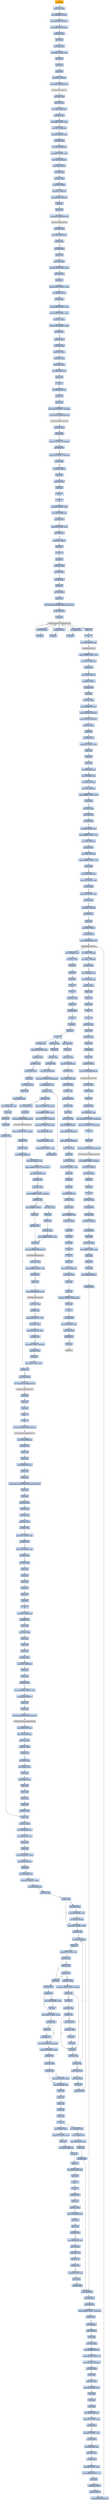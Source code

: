 digraph G {
node[shape=rectangle,style=filled,fillcolor=lightsteelblue,color=lightsteelblue]
bgcolor="transparent"
a0x00414b04pushl_ebp[label="start\npushl %ebp",color="lightgrey",fillcolor="orange"];
a0x00414b05movl_esp_ebp[label="0x00414b05\nmovl %esp, %ebp"];
a0x00414b07pushl_0xffffffffUINT8[label="0x00414b07\npushl $0xffffffff<UINT8>"];
a0x00414b09pushl_0x41b9e0UINT32[label="0x00414b09\npushl $0x41b9e0<UINT32>"];
a0x00414b0epushl_0x414a2cUINT32[label="0x00414b0e\npushl $0x414a2c<UINT32>"];
a0x00414b13movl_fs_0_eax[label="0x00414b13\nmovl %fs:0, %eax"];
a0x00414b19pushl_eax[label="0x00414b19\npushl %eax"];
a0x00414b1amovl_esp_fs_0[label="0x00414b1a\nmovl %esp, %fs:0"];
a0x00414b21subl_0x58UINT8_esp[label="0x00414b21\nsubl $0x58<UINT8>, %esp"];
a0x00414b24pushl_ebx[label="0x00414b24\npushl %ebx"];
a0x00414b25pushl_esi[label="0x00414b25\npushl %esi"];
a0x00414b26pushl_edi[label="0x00414b26\npushl %edi"];
a0x00414b27movl_esp__24ebp_[label="0x00414b27\nmovl %esp, -24(%ebp)"];
a0x00414b2acall_GetVersion_kernel32_dll[label="0x00414b2a\ncall GetVersion@kernel32.dll"];
GetVersion_kernel32_dll[label="GetVersion@kernel32.dll",color="lightgrey",fillcolor="lightgrey"];
a0x00414b30xorl_edx_edx[label="0x00414b30\nxorl %edx, %edx"];
a0x00414b32movb_ah_dl[label="0x00414b32\nmovb %ah, %dl"];
a0x00414b34movl_edx_0x004233d0[label="0x00414b34\nmovl %edx, 0x004233d0"];
a0x00414b3amovl_eax_ecx[label="0x00414b3a\nmovl %eax, %ecx"];
a0x00414b3candl_0xffUINT32_ecx[label="0x00414b3c\nandl $0xff<UINT32>, %ecx"];
a0x00414b42movl_ecx_0x004233cc[label="0x00414b42\nmovl %ecx, 0x004233cc"];
a0x00414b48shll_0x8UINT8_ecx[label="0x00414b48\nshll $0x8<UINT8>, %ecx"];
a0x00414b4baddl_edx_ecx[label="0x00414b4b\naddl %edx, %ecx"];
a0x00414b4dmovl_ecx_0x004233c8[label="0x00414b4d\nmovl %ecx, 0x004233c8"];
a0x00414b53shrl_0x10UINT8_eax[label="0x00414b53\nshrl $0x10<UINT8>, %eax"];
a0x00414b56movl_eax_0x004233c4[label="0x00414b56\nmovl %eax, 0x004233c4"];
a0x00414b5bpushl_0x1UINT8[label="0x00414b5b\npushl $0x1<UINT8>"];
a0x00414b5dcall_0x004159f8[label="0x00414b5d\ncall 0x004159f8"];
a0x004159f8xorl_eax_eax[label="0x004159f8\nxorl %eax, %eax"];
a0x004159fapushl_0x0UINT8[label="0x004159fa\npushl $0x0<UINT8>"];
a0x004159fccmpl_eax_0x8esp_[label="0x004159fc\ncmpl %eax, 0x8(%esp)"];
a0x00415a00pushl_0x1000UINT32[label="0x00415a00\npushl $0x1000<UINT32>"];
a0x00415a05sete_al[label="0x00415a05\nsete %al"];
a0x00415a08pushl_eax[label="0x00415a08\npushl %eax"];
a0x00415a09call_HeapCreate_kernel32_dll[label="0x00415a09\ncall HeapCreate@kernel32.dll"];
HeapCreate_kernel32_dll[label="HeapCreate@kernel32.dll",color="lightgrey",fillcolor="lightgrey"];
a0x00415a0ftestl_eax_eax[label="0x00415a0f\ntestl %eax, %eax"];
a0x00415a11movl_eax_0x00425a34[label="0x00415a11\nmovl %eax, 0x00425a34"];
a0x00415a16je_0x00415a4e[label="0x00415a16\nje 0x00415a4e"];
a0x00415a18call_0x004158b0[label="0x00415a18\ncall 0x004158b0"];
a0x004158b0pushl_ebp[label="0x004158b0\npushl %ebp"];
a0x004158b1movl_esp_ebp[label="0x004158b1\nmovl %esp, %ebp"];
a0x004158b3movl_0x122cUINT32_eax[label="0x004158b3\nmovl $0x122c<UINT32>, %eax"];
a0x004158b8call_0x00413cc0[label="0x004158b8\ncall 0x00413cc0"];
a0x00413cc0pushl_ecx[label="0x00413cc0\npushl %ecx"];
a0x00413cc1cmpl_0x1000UINT32_eax[label="0x00413cc1\ncmpl $0x1000<UINT32>, %eax"];
a0x00413cc6leal_0x8esp__ecx[label="0x00413cc6\nleal 0x8(%esp), %ecx"];
a0x00413ccajb_0x00413ce0[label="0x00413cca\njb 0x00413ce0"];
a0x00413cccsubl_0x1000UINT32_ecx[label="0x00413ccc\nsubl $0x1000<UINT32>, %ecx"];
a0x00413cd2subl_0x1000UINT32_eax[label="0x00413cd2\nsubl $0x1000<UINT32>, %eax"];
a0x00413cd7testl_eax_ecx_[label="0x00413cd7\ntestl %eax, (%ecx)"];
a0x00413cd9cmpl_0x1000UINT32_eax[label="0x00413cd9\ncmpl $0x1000<UINT32>, %eax"];
a0x00413cdejae_0x00413ccc[label="0x00413cde\njae 0x00413ccc"];
a0x00413ce0subl_eax_ecx[label="0x00413ce0\nsubl %eax, %ecx"];
a0x00413ce2movl_esp_eax[label="0x00413ce2\nmovl %esp, %eax"];
a0x00413ce4testl_eax_ecx_[label="0x00413ce4\ntestl %eax, (%ecx)"];
a0x00413ce6movl_ecx_esp[label="0x00413ce6\nmovl %ecx, %esp"];
a0x00413ce8movl_eax__ecx[label="0x00413ce8\nmovl (%eax), %ecx"];
a0x00413ceamovl_0x4eax__eax[label="0x00413cea\nmovl 0x4(%eax), %eax"];
a0x00413cedpushl_eax[label="0x00413ced\npushl %eax"];
a0x00413ceeret[label="0x00413cee\nret"];
a0x004158bdleal__152ebp__eax[label="0x004158bd\nleal -152(%ebp), %eax"];
a0x004158c3pushl_ebx[label="0x004158c3\npushl %ebx"];
a0x004158c4pushl_eax[label="0x004158c4\npushl %eax"];
a0x004158c5movl_0x94UINT32__152ebp_[label="0x004158c5\nmovl $0x94<UINT32>, -152(%ebp)"];
a0x004158cfcall_GetVersionExA_kernel32_dll[label="0x004158cf\ncall GetVersionExA@kernel32.dll"];
GetVersionExA_kernel32_dll[label="GetVersionExA@kernel32.dll",color="lightgrey",fillcolor="lightgrey"];
a0x004158d5testl_eax_eax[label="0x004158d5\ntestl %eax, %eax"];
a0x004158d7je_0x004158f3[label="0x004158d7\nje 0x004158f3"];
a0x004158d9cmpl_0x2UINT8__136ebp_[label="0x004158d9\ncmpl $0x2<UINT8>, -136(%ebp)"];
a0x004158e0jne_0x004158f3[label="0x004158e0\njne 0x004158f3"];
a0x004158e2cmpl_0x5UINT8__148ebp_[label="0x004158e2\ncmpl $0x5<UINT8>, -148(%ebp)"];
a0x004158e9jb_0x004158f3[label="0x004158e9\njb 0x004158f3"];
a0x004158ebpushl_0x1UINT8[label="0x004158eb\npushl $0x1<UINT8>"];
a0x004158edpopl_eax[label="0x004158ed\npopl %eax"];
a0x004158eejmp_0x004159f5[label="0x004158ee\njmp 0x004159f5"];
a0x004159f5popl_ebx[label="0x004159f5\npopl %ebx"];
a0x004159f6leave_[label="0x004159f6\nleave "];
a0x004159f7ret[label="0x004159f7\nret"];
a0x00415a1dcmpl_0x3UINT8_eax[label="0x00415a1d\ncmpl $0x3<UINT8>, %eax"];
a0x00415a20movl_eax_0x00425a38[label="0x00415a20\nmovl %eax, 0x00425a38"];
a0x00415a25jne_0x00415a34[label="0x00415a25\njne 0x00415a34"];
a0x00415a34cmpl_0x2UINT8_eax[label="0x00415a34\ncmpl $0x2<UINT8>, %eax"];
a0x00415a37jne_0x00415a51[label="0x00415a37\njne 0x00415a51"];
a0x00415a51pushl_0x1UINT8[label="0x00415a51\npushl $0x1<UINT8>"];
a0x00415a53popl_eax[label="0x00415a53\npopl %eax"];
a0x00415a54ret[label="0x00415a54\nret"];
a0x00414b62popl_ecx[label="0x00414b62\npopl %ecx"];
a0x00414b63testl_eax_eax[label="0x00414b63\ntestl %eax, %eax"];
a0x00414b65jne_0x00414b6f[label="0x00414b65\njne 0x00414b6f"];
a0x00414b6fcall_0x004154bc[label="0x00414b6f\ncall 0x004154bc"];
a0x004154bcpushl_esi[label="0x004154bc\npushl %esi"];
a0x004154bdcall_0x004156e1[label="0x004154bd\ncall 0x004156e1"];
a0x004156e1pushl_esi[label="0x004156e1\npushl %esi"];
a0x004156e2movl_InitializeCriticalSection_kernel32_dll_esi[label="0x004156e2\nmovl InitializeCriticalSection@kernel32.dll, %esi"];
a0x004156e8pushl_0x0042078c[label="0x004156e8\npushl 0x0042078c"];
a0x004156eecall_esi[label="0x004156ee\ncall %esi"];
InitializeCriticalSection_kernel32_dll[label="InitializeCriticalSection@kernel32.dll",color="lightgrey",fillcolor="lightgrey"];
a0x004156f0pushl_0x0042077c[label="0x004156f0\npushl 0x0042077c"];
a0x004156f6call_esi[label="0x004156f6\ncall %esi"];
a0x004156f8pushl_0x0042076c[label="0x004156f8\npushl 0x0042076c"];
a0x004156fecall_esi[label="0x004156fe\ncall %esi"];
a0x00415700pushl_0x0042074c[label="0x00415700\npushl 0x0042074c"];
a0x00415706call_esi[label="0x00415706\ncall %esi"];
a0x00415708popl_esi[label="0x00415708\npopl %esi"];
a0x00415709ret[label="0x00415709\nret"];
a0x004154c2call_TlsAlloc_kernel32_dll[label="0x004154c2\ncall TlsAlloc@kernel32.dll"];
TlsAlloc_kernel32_dll[label="TlsAlloc@kernel32.dll",color="lightgrey",fillcolor="lightgrey"];
a0x004154c8cmpl_0xffffffffUINT8_eax[label="0x004154c8\ncmpl $0xffffffff<UINT8>, %eax"];
a0x004154cbmovl_eax_0x00420740[label="0x004154cb\nmovl %eax, 0x00420740"];
a0x004154d0je_0x0041550c[label="0x004154d0\nje 0x0041550c"];
a0x004154d2pushl_0x74UINT8[label="0x004154d2\npushl $0x74<UINT8>"];
a0x004154d4pushl_0x1UINT8[label="0x004154d4\npushl $0x1<UINT8>"];
a0x004154d6call_0x00416efc[label="0x004154d6\ncall 0x00416efc"];
a0x00416efcpushl_ebp[label="0x00416efc\npushl %ebp"];
a0x00416efdmovl_esp_ebp[label="0x00416efd\nmovl %esp, %ebp"];
a0x00416effpushl_0xffffffffUINT8[label="0x00416eff\npushl $0xffffffff<UINT8>"];
a0x00416f01pushl_0x41bab0UINT32[label="0x00416f01\npushl $0x41bab0<UINT32>"];
a0x00416f06pushl_0x414a2cUINT32[label="0x00416f06\npushl $0x414a2c<UINT32>"];
a0x00416f0bmovl_fs_0_eax[label="0x00416f0b\nmovl %fs:0, %eax"];
a0x00416f11pushl_eax[label="0x00416f11\npushl %eax"];
a0x00416f12movl_esp_fs_0[label="0x00416f12\nmovl %esp, %fs:0"];
a0x00416f19subl_0x18UINT8_esp[label="0x00416f19\nsubl $0x18<UINT8>, %esp"];
a0x00416f1cpushl_ebx[label="0x00416f1c\npushl %ebx"];
a0x00416f1dpushl_esi[label="0x00416f1d\npushl %esi"];
a0x00416f1epushl_edi[label="0x00416f1e\npushl %edi"];
a0x00416f1fmovl_0x8ebp__esi[label="0x00416f1f\nmovl 0x8(%ebp), %esi"];
a0x00416f22imull_0xcebp__esi[label="0x00416f22\nimull 0xc(%ebp), %esi"];
a0x00416f26movl_esi_0xcebp_[label="0x00416f26\nmovl %esi, 0xc(%ebp)"];
a0x00416f29movl_esi__28ebp_[label="0x00416f29\nmovl %esi, -28(%ebp)"];
a0x00416f2ccmpl_0xffffffe0UINT8_esi[label="0x00416f2c\ncmpl $0xffffffe0<UINT8>, %esi"];
a0x00416f2fja_0x00416f45[label="0x00416f2f\nja 0x00416f45"];
a0x00416f31xorl_ebx_ebx[label="0x00416f31\nxorl %ebx, %ebx"];
a0x00416f33cmpl_ebx_esi[label="0x00416f33\ncmpl %ebx, %esi"];
a0x00416f35jne_0x00416f3a[label="0x00416f35\njne 0x00416f3a"];
a0x00416f3aaddl_0xfUINT8_esi[label="0x00416f3a\naddl $0xf<UINT8>, %esi"];
a0x00416f3dandl_0xfffffff0UINT8_esi[label="0x00416f3d\nandl $0xfffffff0<UINT8>, %esi"];
a0x00416f40movl_esi_0xcebp_[label="0x00416f40\nmovl %esi, 0xc(%ebp)"];
a0x00416f43jmp_0x00416f47[label="0x00416f43\njmp 0x00416f47"];
a0x00416f47movl_ebx__32ebp_[label="0x00416f47\nmovl %ebx, -32(%ebp)"];
a0x00416f4acmpl_0xffffffe0UINT8_esi[label="0x00416f4a\ncmpl $0xffffffe0<UINT8>, %esi"];
a0x00416f4dja_0x00416ffb[label="0x00416f4d\nja 0x00416ffb"];
a0x00416f53movl_0x00425a38_eax[label="0x00416f53\nmovl 0x00425a38, %eax"];
a0x00416f58cmpl_0x3UINT8_eax[label="0x00416f58\ncmpl $0x3<UINT8>, %eax"];
a0x00416f5bjne_0x00416f9e[label="0x00416f5b\njne 0x00416f9e"];
a0x00416f9ecmpl_0x2UINT8_eax[label="0x00416f9e\ncmpl $0x2<UINT8>, %eax"];
a0x00416fa1jne_0x00416fe4[label="0x00416fa1\njne 0x00416fe4"];
a0x00416fe4cmpl_ebx__32ebp_[label="0x00416fe4\ncmpl %ebx, -32(%ebp)"];
a0x00416fe7jne_0x00417027[label="0x00416fe7\njne 0x00417027"];
a0x00416fe9pushl_esi[label="0x00416fe9\npushl %esi"];
a0x00416feapushl_0x8UINT8[label="0x00416fea\npushl $0x8<UINT8>"];
a0x00416fecpushl_0x00425a34[label="0x00416fec\npushl 0x00425a34"];
a0x00416ff2call_HeapAlloc_kernel32_dll[label="0x00416ff2\ncall HeapAlloc@kernel32.dll"];
HeapAlloc_kernel32_dll[label="HeapAlloc@kernel32.dll",color="lightgrey",fillcolor="lightgrey"];
a0x00416ff8movl_eax__32ebp_[label="0x00416ff8\nmovl %eax, -32(%ebp)"];
a0x00416ffbcmpl_ebx__32ebp_[label="0x00416ffb\ncmpl %ebx, -32(%ebp)"];
a0x00416ffejne_0x00417027[label="0x00416ffe\njne 0x00417027"];
a0x00417027movl__32ebp__eax[label="0x00417027\nmovl -32(%ebp), %eax"];
a0x0041702amovl__16ebp__ecx[label="0x0041702a\nmovl -16(%ebp), %ecx"];
a0x0041702dmovl_ecx_fs_0[label="0x0041702d\nmovl %ecx, %fs:0"];
a0x00417034popl_edi[label="0x00417034\npopl %edi"];
a0x00417035popl_esi[label="0x00417035\npopl %esi"];
a0x00417036popl_ebx[label="0x00417036\npopl %ebx"];
a0x00417037leave_[label="0x00417037\nleave "];
a0x00417038ret[label="0x00417038\nret"];
a0x004154dbmovl_eax_esi[label="0x004154db\nmovl %eax, %esi"];
a0x004154ddpopl_ecx[label="0x004154dd\npopl %ecx"];
a0x004154detestl_esi_esi[label="0x004154de\ntestl %esi, %esi"];
a0x004154e0popl_ecx[label="0x004154e0\npopl %ecx"];
a0x004154e1je_0x0041550c[label="0x004154e1\nje 0x0041550c"];
a0x004154e3pushl_esi[label="0x004154e3\npushl %esi"];
a0x004154e4pushl_0x00420740[label="0x004154e4\npushl 0x00420740"];
a0x004154eacall_TlsSetValue_kernel32_dll[label="0x004154ea\ncall TlsSetValue@kernel32.dll"];
TlsSetValue_kernel32_dll[label="TlsSetValue@kernel32.dll",color="lightgrey",fillcolor="lightgrey"];
a0x004154f0testl_eax_eax[label="0x004154f0\ntestl %eax, %eax"];
a0x004154f2je_0x0041550c[label="0x004154f2\nje 0x0041550c"];
a0x004154f4pushl_esi[label="0x004154f4\npushl %esi"];
a0x004154f5call_0x00415510[label="0x004154f5\ncall 0x00415510"];
a0x00415510movl_0x4esp__eax[label="0x00415510\nmovl 0x4(%esp), %eax"];
a0x00415514movl_0x4229a8UINT32_0x50eax_[label="0x00415514\nmovl $0x4229a8<UINT32>, 0x50(%eax)"];
a0x0041551bmovl_0x1UINT32_0x14eax_[label="0x0041551b\nmovl $0x1<UINT32>, 0x14(%eax)"];
a0x00415522ret[label="0x00415522\nret"];
a0x004154fapopl_ecx[label="0x004154fa\npopl %ecx"];
a0x004154fbcall_GetCurrentThreadId_kernel32_dll[label="0x004154fb\ncall GetCurrentThreadId@kernel32.dll"];
GetCurrentThreadId_kernel32_dll[label="GetCurrentThreadId@kernel32.dll",color="lightgrey",fillcolor="lightgrey"];
a0x00415501orl_0xffffffffUINT8_0x4esi_[label="0x00415501\norl $0xffffffff<UINT8>, 0x4(%esi)"];
a0x00415505pushl_0x1UINT8[label="0x00415505\npushl $0x1<UINT8>"];
a0x00415507movl_eax_esi_[label="0x00415507\nmovl %eax, (%esi)"];
a0x00415509popl_eax[label="0x00415509\npopl %eax"];
a0x0041550apopl_esi[label="0x0041550a\npopl %esi"];
a0x0041550bret[label="0x0041550b\nret"];
a0x00414b74testl_eax_eax[label="0x00414b74\ntestl %eax, %eax"];
a0x00414b76jne_0x00414b80[label="0x00414b76\njne 0x00414b80"];
a0x00414b80xorl_esi_esi[label="0x00414b80\nxorl %esi, %esi"];
a0x00414b82movl_esi__4ebp_[label="0x00414b82\nmovl %esi, -4(%ebp)"];
a0x00414b85call_0x00417641[label="0x00414b85\ncall 0x00417641"];
a0x00417641pushl_ebp[label="0x00417641\npushl %ebp"];
a0x00417642movl_esp_ebp[label="0x00417642\nmovl %esp, %ebp"];
a0x00417644subl_0x48UINT8_esp[label="0x00417644\nsubl $0x48<UINT8>, %esp"];
a0x00417647pushl_ebx[label="0x00417647\npushl %ebx"];
a0x00417648pushl_esi[label="0x00417648\npushl %esi"];
a0x00417649pushl_edi[label="0x00417649\npushl %edi"];
a0x0041764apushl_0x480UINT32[label="0x0041764a\npushl $0x480<UINT32>"];
a0x0041764fcall_0x00413e65[label="0x0041764f\ncall 0x00413e65"];
a0x00413e65pushl_0x004233b4[label="0x00413e65\npushl 0x004233b4"];
a0x00413e6bpushl_0x8esp_[label="0x00413e6b\npushl 0x8(%esp)"];
a0x00413e6fcall_0x00413e77[label="0x00413e6f\ncall 0x00413e77"];
a0x00413e77cmpl_0xffffffe0UINT8_0x4esp_[label="0x00413e77\ncmpl $0xffffffe0<UINT8>, 0x4(%esp)"];
a0x00413e7cja_0x00413ea0[label="0x00413e7c\nja 0x00413ea0"];
a0x00413e7epushl_0x4esp_[label="0x00413e7e\npushl 0x4(%esp)"];
a0x00413e82call_0x00413ea3[label="0x00413e82\ncall 0x00413ea3"];
a0x00413ea3pushl_ebp[label="0x00413ea3\npushl %ebp"];
a0x00413ea4movl_esp_ebp[label="0x00413ea4\nmovl %esp, %ebp"];
a0x00413ea6pushl_0xffffffffUINT8[label="0x00413ea6\npushl $0xffffffff<UINT8>"];
a0x00413ea8pushl_0x41b988UINT32[label="0x00413ea8\npushl $0x41b988<UINT32>"];
a0x00413eadpushl_0x414a2cUINT32[label="0x00413ead\npushl $0x414a2c<UINT32>"];
a0x00413eb2movl_fs_0_eax[label="0x00413eb2\nmovl %fs:0, %eax"];
a0x00413eb8pushl_eax[label="0x00413eb8\npushl %eax"];
a0x00413eb9movl_esp_fs_0[label="0x00413eb9\nmovl %esp, %fs:0"];
a0x00413ec0subl_0xcUINT8_esp[label="0x00413ec0\nsubl $0xc<UINT8>, %esp"];
a0x00413ec3pushl_ebx[label="0x00413ec3\npushl %ebx"];
a0x00413ec4pushl_esi[label="0x00413ec4\npushl %esi"];
a0x00413ec5pushl_edi[label="0x00413ec5\npushl %edi"];
a0x00413ec6movl_0x00425a38_eax[label="0x00413ec6\nmovl 0x00425a38, %eax"];
a0x00413ecbcmpl_0x3UINT8_eax[label="0x00413ecb\ncmpl $0x3<UINT8>, %eax"];
a0x00413ecejne_0x00413f13[label="0x00413ece\njne 0x00413f13"];
a0x00413f13cmpl_0x2UINT8_eax[label="0x00413f13\ncmpl $0x2<UINT8>, %eax"];
a0x00413f16jne_0x00413f72[label="0x00413f16\njne 0x00413f72"];
a0x00413f72movl_0x8ebp__eax[label="0x00413f72\nmovl 0x8(%ebp), %eax"];
a0x00413f75testl_eax_eax[label="0x00413f75\ntestl %eax, %eax"];
a0x00413f77jne_0x00413f7c[label="0x00413f77\njne 0x00413f7c"];
a0x00413f7caddl_0xfUINT8_eax[label="0x00413f7c\naddl $0xf<UINT8>, %eax"];
a0x00413f7fandb_0xfffffff0UINT8_al[label="0x00413f7f\nandb $0xfffffff0<UINT8>, %al"];
a0x00413f81pushl_eax[label="0x00413f81\npushl %eax"];
a0x00413f82pushl_0x0UINT8[label="0x00413f82\npushl $0x0<UINT8>"];
a0x00413f84pushl_0x00425a34[label="0x00413f84\npushl 0x00425a34"];
a0x00413f8acall_HeapAlloc_kernel32_dll[label="0x00413f8a\ncall HeapAlloc@kernel32.dll"];
a0x00413f90movl__16ebp__ecx[label="0x00413f90\nmovl -16(%ebp), %ecx"];
a0x00413f93movl_ecx_fs_0[label="0x00413f93\nmovl %ecx, %fs:0"];
a0x00413f9apopl_edi[label="0x00413f9a\npopl %edi"];
a0x00413f9bpopl_esi[label="0x00413f9b\npopl %esi"];
a0x00413f9cpopl_ebx[label="0x00413f9c\npopl %ebx"];
a0x00413f9dleave_[label="0x00413f9d\nleave "];
a0x00413f9eret[label="0x00413f9e\nret"];
a0x00413e87testl_eax_eax[label="0x00413e87\ntestl %eax, %eax"];
a0x00413e89popl_ecx[label="0x00413e89\npopl %ecx"];
a0x00413e8ajne_0x00413ea2[label="0x00413e8a\njne 0x00413ea2"];
a0x00413ea2ret[label="0x00413ea2\nret"];
a0x00413e74popl_ecx[label="0x00413e74\npopl %ecx"];
a0x00413e75popl_ecx[label="0x00413e75\npopl %ecx"];
a0x00413e76ret[label="0x00413e76\nret"];
a0x00417654movl_eax_esi[label="0x00417654\nmovl %eax, %esi"];
a0x00417656popl_ecx[label="0x00417656\npopl %ecx"];
a0x00417657testl_esi_esi[label="0x00417657\ntestl %esi, %esi"];
a0x00417659jne_0x00417663[label="0x00417659\njne 0x00417663"];
a0x00417663movl_esi_0x00425900[label="0x00417663\nmovl %esi, 0x00425900"];
a0x00417669movl_0x20UINT32_0x00425a00[label="0x00417669\nmovl $0x20<UINT32>, 0x00425a00"];
a0x00417673leal_0x480esi__eax[label="0x00417673\nleal 0x480(%esi), %eax"];
a0x00417679cmpl_eax_esi[label="0x00417679\ncmpl %eax, %esi"];
a0x0041767bjae_0x0041769b[label="0x0041767b\njae 0x0041769b"];
a0x0041767dandb_0x0UINT8_0x4esi_[label="0x0041767d\nandb $0x0<UINT8>, 0x4(%esi)"];
a0x00417681orl_0xffffffffUINT8_esi_[label="0x00417681\norl $0xffffffff<UINT8>, (%esi)"];
a0x00417684andl_0x0UINT8_0x8esi_[label="0x00417684\nandl $0x0<UINT8>, 0x8(%esi)"];
a0x00417688movb_0xaUINT8_0x5esi_[label="0x00417688\nmovb $0xa<UINT8>, 0x5(%esi)"];
a0x0041768cmovl_0x00425900_eax[label="0x0041768c\nmovl 0x00425900, %eax"];
a0x00417691addl_0x24UINT8_esi[label="0x00417691\naddl $0x24<UINT8>, %esi"];
a0x00417694addl_0x480UINT32_eax[label="0x00417694\naddl $0x480<UINT32>, %eax"];
a0x00417699jmp_0x00417679[label="0x00417699\njmp 0x00417679"];
a0x0041769bleal__72ebp__eax[label="0x0041769b\nleal -72(%ebp), %eax"];
a0x0041769epushl_eax[label="0x0041769e\npushl %eax"];
a0x0041769fcall_GetStartupInfoA_kernel32_dll[label="0x0041769f\ncall GetStartupInfoA@kernel32.dll"];
GetStartupInfoA_kernel32_dll[label="GetStartupInfoA@kernel32.dll",color="lightgrey",fillcolor="lightgrey"];
a0x004176a5cmpw_0x0UINT8__22ebp_[label="0x004176a5\ncmpw $0x0<UINT8>, -22(%ebp)"];
a0x004176aaje_0x00417781[label="0x004176aa\nje 0x00417781"];
a0x00417781xorl_ebx_ebx[label="0x00417781\nxorl %ebx, %ebx"];
a0x00417783movl_0x00425900_ecx[label="0x00417783\nmovl 0x00425900, %ecx"];
a0x00417789leal_ebxebx8__eax[label="0x00417789\nleal (%ebx,%ebx,8), %eax"];
a0x0041778ccmpl_0xffffffffUINT8_ecxeax4_[label="0x0041778c\ncmpl $0xffffffff<UINT8>, (%ecx,%eax,4)"];
a0x00417790leal_ecxeax4__esi[label="0x00417790\nleal (%ecx,%eax,4), %esi"];
a0x00417793jne_0x004177e2[label="0x00417793\njne 0x004177e2"];
a0x00417795testl_ebx_ebx[label="0x00417795\ntestl %ebx, %ebx"];
a0x00417797movb_0xffffff81UINT8_0x4esi_[label="0x00417797\nmovb $0xffffff81<UINT8>, 0x4(%esi)"];
a0x0041779bjne_0x004177a2[label="0x0041779b\njne 0x004177a2"];
a0x0041779dpushl_0xfffffff6UINT8[label="0x0041779d\npushl $0xfffffff6<UINT8>"];
a0x0041779fpopl_eax[label="0x0041779f\npopl %eax"];
a0x004177a0jmp_0x004177ac[label="0x004177a0\njmp 0x004177ac"];
a0x004177acpushl_eax[label="0x004177ac\npushl %eax"];
a0x004177adcall_GetStdHandle_kernel32_dll[label="0x004177ad\ncall GetStdHandle@kernel32.dll"];
GetStdHandle_kernel32_dll[label="GetStdHandle@kernel32.dll",color="lightgrey",fillcolor="lightgrey"];
a0x004177b3movl_eax_edi[label="0x004177b3\nmovl %eax, %edi"];
a0x004177b5cmpl_0xffffffffUINT8_edi[label="0x004177b5\ncmpl $0xffffffff<UINT8>, %edi"];
a0x004177b8je_0x004177d1[label="0x004177b8\nje 0x004177d1"];
a0x004177bapushl_edi[label="0x004177ba\npushl %edi"];
a0x004177bbcall_GetFileType_kernel32_dll[label="0x004177bb\ncall GetFileType@kernel32.dll"];
GetFileType_kernel32_dll[label="GetFileType@kernel32.dll",color="lightgrey",fillcolor="lightgrey"];
a0x004177c1testl_eax_eax[label="0x004177c1\ntestl %eax, %eax"];
a0x004177c3je_0x004177d1[label="0x004177c3\nje 0x004177d1"];
a0x004177c5andl_0xffUINT32_eax[label="0x004177c5\nandl $0xff<UINT32>, %eax"];
a0x004177camovl_edi_esi_[label="0x004177ca\nmovl %edi, (%esi)"];
a0x004177cccmpl_0x2UINT8_eax[label="0x004177cc\ncmpl $0x2<UINT8>, %eax"];
a0x004177cfjne_0x004177d7[label="0x004177cf\njne 0x004177d7"];
a0x004177d1orb_0x40UINT8_0x4esi_[label="0x004177d1\norb $0x40<UINT8>, 0x4(%esi)"];
a0x004177d5jmp_0x004177e6[label="0x004177d5\njmp 0x004177e6"];
a0x004177e6incl_ebx[label="0x004177e6\nincl %ebx"];
a0x004177e7cmpl_0x3UINT8_ebx[label="0x004177e7\ncmpl $0x3<UINT8>, %ebx"];
a0x004177eajl_0x00417783[label="0x004177ea\njl 0x00417783"];
a0x004177a2movl_ebx_eax[label="0x004177a2\nmovl %ebx, %eax"];
a0x004177a4decl_eax[label="0x004177a4\ndecl %eax"];
a0x004177a5negl_eax[label="0x004177a5\nnegl %eax"];
a0x004177a7sbbl_eax_eax[label="0x004177a7\nsbbl %eax, %eax"];
a0x004177a9addl_0xfffffff5UINT8_eax[label="0x004177a9\naddl $0xfffffff5<UINT8>, %eax"];
a0x004177ecpushl_0x00425a00[label="0x004177ec\npushl 0x00425a00"];
a0x004177f2call_SetHandleCount_kernel32_dll[label="0x004177f2\ncall SetHandleCount@kernel32.dll"];
LockResource_kernel32_dll[label="LockResource@kernel32.dll",color="lightgrey",fillcolor="lightgrey"];
a0x004177f8popl_edi[label="0x004177f8\npopl %edi"];
a0x004177f9popl_esi[label="0x004177f9\npopl %esi"];
a0x004177fapopl_ebx[label="0x004177fa\npopl %ebx"];
a0x004177fbleave_[label="0x004177fb\nleave "];
a0x004177fcret[label="0x004177fc\nret"];
a0x00414b8acall_GetCommandLineA_kernel32_dll[label="0x00414b8a\ncall GetCommandLineA@kernel32.dll"];
GetCommandLineA_kernel32_dll[label="GetCommandLineA@kernel32.dll",color="lightgrey",fillcolor="lightgrey"];
a0x00414b90movl_eax_0x00425a3c[label="0x00414b90\nmovl %eax, 0x00425a3c"];
a0x00414b95call_0x0041750f[label="0x00414b95\ncall 0x0041750f"];
a0x0041750fpushl_ecx[label="0x0041750f\npushl %ecx"];
a0x00417510pushl_ecx[label="0x00417510\npushl %ecx"];
a0x00417511movl_0x00423508_eax[label="0x00417511\nmovl 0x00423508, %eax"];
a0x00417516pushl_ebx[label="0x00417516\npushl %ebx"];
a0x00417517pushl_ebp[label="0x00417517\npushl %ebp"];
a0x00417518movl_GetEnvironmentStringsW_kernel32_dll_ebp[label="0x00417518\nmovl GetEnvironmentStringsW@kernel32.dll, %ebp"];
a0x0041751epushl_esi[label="0x0041751e\npushl %esi"];
a0x0041751fpushl_edi[label="0x0041751f\npushl %edi"];
a0x00417520xorl_ebx_ebx[label="0x00417520\nxorl %ebx, %ebx"];
a0x00417522xorl_esi_esi[label="0x00417522\nxorl %esi, %esi"];
a0x00417524xorl_edi_edi[label="0x00417524\nxorl %edi, %edi"];
a0x00417526cmpl_ebx_eax[label="0x00417526\ncmpl %ebx, %eax"];
a0x00417528jne_0x0041755d[label="0x00417528\njne 0x0041755d"];
a0x0041755dcmpl_0x1UINT8_eax[label="0x0041755d\ncmpl $0x1<UINT8>, %eax"];
a0x00417560jne_0x004175e7[label="0x00417560\njne 0x004175e7"];
a0x004175e7cmpl_0x2UINT8_eax[label="0x004175e7\ncmpl $0x2<UINT8>, %eax"];
a0x004175eajne_0x00417638[label="0x004175ea\njne 0x00417638"];
a0x00417638xorl_eax_eax[label="0x00417638\nxorl %eax, %eax"];
a0x0041763apopl_edi[label="0x0041763a\npopl %edi"];
a0x0041763bpopl_esi[label="0x0041763b\npopl %esi"];
a0x0041763cpopl_ebp[label="0x0041763c\npopl %ebp"];
a0x0041763dpopl_ebx[label="0x0041763d\npopl %ebx"];
a0x0041763epopl_ecx[label="0x0041763e\npopl %ecx"];
a0x0041763fpopl_ecx[label="0x0041763f\npopl %ecx"];
a0x00417640ret[label="0x00417640\nret"];
a0x00414b9amovl_eax_0x00423340[label="0x00414b9a\nmovl %eax, 0x00423340"];
a0x00414b9fcall_0x004172c2[label="0x00414b9f\ncall 0x004172c2"];
a0x004172c2pushl_ebp[label="0x004172c2\npushl %ebp"];
a0x004172c3movl_esp_ebp[label="0x004172c3\nmovl %esp, %ebp"];
a0x004172c5pushl_ecx[label="0x004172c5\npushl %ecx"];
a0x004172c6pushl_ecx[label="0x004172c6\npushl %ecx"];
a0x004172c7pushl_ebx[label="0x004172c7\npushl %ebx"];
a0x004172c8xorl_ebx_ebx[label="0x004172c8\nxorl %ebx, %ebx"];
a0x004172cacmpl_ebx_0x00425a08[label="0x004172ca\ncmpl %ebx, 0x00425a08"];
a0x004172d0pushl_esi[label="0x004172d0\npushl %esi"];
a0x004172d1pushl_edi[label="0x004172d1\npushl %edi"];
a0x004172d2jne_0x004172d9[label="0x004172d2\njne 0x004172d9"];
a0x004172d9movl_0x423404UINT32_esi[label="0x004172d9\nmovl $0x423404<UINT32>, %esi"];
a0x004172depushl_0x104UINT32[label="0x004172de\npushl $0x104<UINT32>"];
a0x004172e3pushl_esi[label="0x004172e3\npushl %esi"];
a0x004172e4pushl_ebx[label="0x004172e4\npushl %ebx"];
a0x004172e5call_GetModuleFileNameA_kernel32_dll[label="0x004172e5\ncall GetModuleFileNameA@kernel32.dll"];
GetModuleFileNameA_kernel32_dll[label="GetModuleFileNameA@kernel32.dll",color="lightgrey",fillcolor="lightgrey"];
a0x004172ebmovl_0x00425a3c_eax[label="0x004172eb\nmovl 0x00425a3c, %eax"];
a0x004172f0movl_esi_0x004233f0[label="0x004172f0\nmovl %esi, 0x004233f0"];
a0x004172f6movl_esi_edi[label="0x004172f6\nmovl %esi, %edi"];
a0x004172f8cmpb_bl_eax_[label="0x004172f8\ncmpb %bl, (%eax)"];
a0x004172faje_0x004172fe[label="0x004172fa\nje 0x004172fe"];
a0x004172fcmovl_eax_edi[label="0x004172fc\nmovl %eax, %edi"];
a0x004172feleal__8ebp__eax[label="0x004172fe\nleal -8(%ebp), %eax"];
a0x00417301pushl_eax[label="0x00417301\npushl %eax"];
a0x00417302leal__4ebp__eax[label="0x00417302\nleal -4(%ebp), %eax"];
a0x00417305pushl_eax[label="0x00417305\npushl %eax"];
a0x00417306pushl_ebx[label="0x00417306\npushl %ebx"];
a0x00417307pushl_ebx[label="0x00417307\npushl %ebx"];
a0x00417308pushl_edi[label="0x00417308\npushl %edi"];
a0x00417309call_0x0041735b[label="0x00417309\ncall 0x0041735b"];
a0x0041735bpushl_ebp[label="0x0041735b\npushl %ebp"];
a0x0041735cmovl_esp_ebp[label="0x0041735c\nmovl %esp, %ebp"];
a0x0041735emovl_0x18ebp__ecx[label="0x0041735e\nmovl 0x18(%ebp), %ecx"];
a0x00417361movl_0x14ebp__eax[label="0x00417361\nmovl 0x14(%ebp), %eax"];
a0x00417364pushl_ebx[label="0x00417364\npushl %ebx"];
a0x00417365pushl_esi[label="0x00417365\npushl %esi"];
a0x00417366andl_0x0UINT8_ecx_[label="0x00417366\nandl $0x0<UINT8>, (%ecx)"];
a0x00417369movl_0x10ebp__esi[label="0x00417369\nmovl 0x10(%ebp), %esi"];
a0x0041736cpushl_edi[label="0x0041736c\npushl %edi"];
a0x0041736dmovl_0xcebp__edi[label="0x0041736d\nmovl 0xc(%ebp), %edi"];
a0x00417370movl_0x1UINT32_eax_[label="0x00417370\nmovl $0x1<UINT32>, (%eax)"];
a0x00417376movl_0x8ebp__eax[label="0x00417376\nmovl 0x8(%ebp), %eax"];
a0x00417379testl_edi_edi[label="0x00417379\ntestl %edi, %edi"];
a0x0041737bje_0x00417385[label="0x0041737b\nje 0x00417385"];
a0x00417385cmpb_0x22UINT8_eax_[label="0x00417385\ncmpb $0x22<UINT8>, (%eax)"];
a0x00417388jne_0x004173ce[label="0x00417388\njne 0x004173ce"];
a0x0041738amovb_0x1eax__dl[label="0x0041738a\nmovb 0x1(%eax), %dl"];
a0x0041738dincl_eax[label="0x0041738d\nincl %eax"];
a0x0041738ecmpb_0x22UINT8_dl[label="0x0041738e\ncmpb $0x22<UINT8>, %dl"];
a0x00417391je_0x004173bc[label="0x00417391\nje 0x004173bc"];
a0x00417393testb_dl_dl[label="0x00417393\ntestb %dl, %dl"];
a0x00417395je_0x004173bc[label="0x00417395\nje 0x004173bc"];
a0x00417397movzbl_dl_edx[label="0x00417397\nmovzbl %dl, %edx"];
a0x0041739atestb_0x4UINT8_0x4257e1edx_[label="0x0041739a\ntestb $0x4<UINT8>, 0x4257e1(%edx)"];
a0x004173a1je_0x004173af[label="0x004173a1\nje 0x004173af"];
a0x004173a3incl_ecx_[label="0x004173a3\nincl (%ecx)"];
a0x004173a5testl_esi_esi[label="0x004173a5\ntestl %esi, %esi"];
a0x004173a7je_0x004173af[label="0x004173a7\nje 0x004173af"];
a0x004173afincl_ecx_[label="0x004173af\nincl (%ecx)"];
a0x004173b1testl_esi_esi[label="0x004173b1\ntestl %esi, %esi"];
a0x004173b3je_0x0041738a[label="0x004173b3\nje 0x0041738a"];
a0x004173bcincl_ecx_[label="0x004173bc\nincl (%ecx)"];
a0x004173betestl_esi_esi[label="0x004173be\ntestl %esi, %esi"];
a0x004173c0je_0x004173c6[label="0x004173c0\nje 0x004173c6"];
a0x004173c6cmpb_0x22UINT8_eax_[label="0x004173c6\ncmpb $0x22<UINT8>, (%eax)"];
a0x004173c9jne_0x00417411[label="0x004173c9\njne 0x00417411"];
a0x004173cbincl_eax[label="0x004173cb\nincl %eax"];
a0x004173ccjmp_0x00417411[label="0x004173cc\njmp 0x00417411"];
a0x00417411andl_0x0UINT8_0x18ebp_[label="0x00417411\nandl $0x0<UINT8>, 0x18(%ebp)"];
a0x00417415cmpb_0x0UINT8_eax_[label="0x00417415\ncmpb $0x0<UINT8>, (%eax)"];
a0x00417418je_0x004174fe[label="0x00417418\nje 0x004174fe"];
a0x004174fetestl_edi_edi[label="0x004174fe\ntestl %edi, %edi"];
a0x00417500je_0x00417505[label="0x00417500\nje 0x00417505"];
a0x00417505movl_0x14ebp__eax[label="0x00417505\nmovl 0x14(%ebp), %eax"];
a0x00417508popl_edi[label="0x00417508\npopl %edi"];
a0x00417509popl_esi[label="0x00417509\npopl %esi"];
a0x0041750apopl_ebx[label="0x0041750a\npopl %ebx"];
a0x0041750bincl_eax_[label="0x0041750b\nincl (%eax)"];
a0x0041750dpopl_ebp[label="0x0041750d\npopl %ebp"];
a0x0041750eret[label="0x0041750e\nret"];
a0x0041730emovl__8ebp__eax[label="0x0041730e\nmovl -8(%ebp), %eax"];
a0x00417311movl__4ebp__ecx[label="0x00417311\nmovl -4(%ebp), %ecx"];
a0x00417314leal_eaxecx4__eax[label="0x00417314\nleal (%eax,%ecx,4), %eax"];
a0x00417317pushl_eax[label="0x00417317\npushl %eax"];
a0x00417318call_0x00413e65[label="0x00417318\ncall 0x00413e65"];
a0x0041731dmovl_eax_esi[label="0x0041731d\nmovl %eax, %esi"];
a0x0041731faddl_0x18UINT8_esp[label="0x0041731f\naddl $0x18<UINT8>, %esp"];
a0x00417322cmpl_ebx_esi[label="0x00417322\ncmpl %ebx, %esi"];
a0x00417324jne_0x0041732e[label="0x00417324\njne 0x0041732e"];
a0x0041732eleal__8ebp__eax[label="0x0041732e\nleal -8(%ebp), %eax"];
a0x00417331pushl_eax[label="0x00417331\npushl %eax"];
a0x00417332leal__4ebp__eax[label="0x00417332\nleal -4(%ebp), %eax"];
a0x00417335pushl_eax[label="0x00417335\npushl %eax"];
a0x00417336movl__4ebp__eax[label="0x00417336\nmovl -4(%ebp), %eax"];
a0x00417339leal_esieax4__eax[label="0x00417339\nleal (%esi,%eax,4), %eax"];
a0x0041733cpushl_eax[label="0x0041733c\npushl %eax"];
a0x0041733dpushl_esi[label="0x0041733d\npushl %esi"];
a0x0041733epushl_edi[label="0x0041733e\npushl %edi"];
a0x0041733fcall_0x0041735b[label="0x0041733f\ncall 0x0041735b"];
a0x0041737dmovl_esi_edi_[label="0x0041737d\nmovl %esi, (%edi)"];
a0x0041737faddl_0x4UINT8_edi[label="0x0041737f\naddl $0x4<UINT8>, %edi"];
a0x00417382movl_edi_0xcebp_[label="0x00417382\nmovl %edi, 0xc(%ebp)"];
a0x004173a9movb_eax__dl[label="0x004173a9\nmovb (%eax), %dl"];
a0x004173abmovb_dl_esi_[label="0x004173ab\nmovb %dl, (%esi)"];
a0x004173adincl_esi[label="0x004173ad\nincl %esi"];
a0x004173aeincl_eax[label="0x004173ae\nincl %eax"];
a0x004173b5movb_eax__dl[label="0x004173b5\nmovb (%eax), %dl"];
a0x004173b7movb_dl_esi_[label="0x004173b7\nmovb %dl, (%esi)"];
a0x004173b9incl_esi[label="0x004173b9\nincl %esi"];
a0x004173bajmp_0x0041738a[label="0x004173ba\njmp 0x0041738a"];
a0x004173c2andb_0x0UINT8_esi_[label="0x004173c2\nandb $0x0<UINT8>, (%esi)"];
a0x004173c5incl_esi[label="0x004173c5\nincl %esi"];
a0x00417502andl_0x0UINT8_edi_[label="0x00417502\nandl $0x0<UINT8>, (%edi)"];
a0x00417344movl__4ebp__eax[label="0x00417344\nmovl -4(%ebp), %eax"];
a0x00417347addl_0x14UINT8_esp[label="0x00417347\naddl $0x14<UINT8>, %esp"];
a0x0041734adecl_eax[label="0x0041734a\ndecl %eax"];
a0x0041734bmovl_esi_0x004233d8[label="0x0041734b\nmovl %esi, 0x004233d8"];
a0x00417351popl_edi[label="0x00417351\npopl %edi"];
a0x00417352popl_esi[label="0x00417352\npopl %esi"];
a0x00417353movl_eax_0x004233d4[label="0x00417353\nmovl %eax, 0x004233d4"];
a0x00417358popl_ebx[label="0x00417358\npopl %ebx"];
a0x00417359leave_[label="0x00417359\nleave "];
a0x0041735aret[label="0x0041735a\nret"];
a0x00414ba4call_0x00417209[label="0x00414ba4\ncall 0x00417209"];
a0x00417209pushl_ebx[label="0x00417209\npushl %ebx"];
a0x0041720axorl_ebx_ebx[label="0x0041720a\nxorl %ebx, %ebx"];
a0x0041720ccmpl_ebx_0x00425a08[label="0x0041720c\ncmpl %ebx, 0x00425a08"];
a0x00417212pushl_esi[label="0x00417212\npushl %esi"];
a0x00417213pushl_edi[label="0x00417213\npushl %edi"];
a0x00417214jne_0x0041721b[label="0x00417214\njne 0x0041721b"];
a0x0041721bmovl_0x00423340_esi[label="0x0041721b\nmovl 0x00423340, %esi"];
a0x00417221xorl_edi_edi[label="0x00417221\nxorl %edi, %edi"];
a0x00417223movb_esi__al[label="0x00417223\nmovb (%esi), %al"];
a0x00417225cmpb_bl_al[label="0x00417225\ncmpb %bl, %al"];
a0x00417227je_0x0041723b[label="0x00417227\nje 0x0041723b"];
a0x0041723bleal_0x4edi4__eax[label="0x0041723b\nleal 0x4(,%edi,4), %eax"];
a0x00417242pushl_eax[label="0x00417242\npushl %eax"];
a0x00417243call_0x00413e65[label="0x00417243\ncall 0x00413e65"];
a0x00417248movl_eax_esi[label="0x00417248\nmovl %eax, %esi"];
a0x0041724apopl_ecx[label="0x0041724a\npopl %ecx"];
a0x0041724bcmpl_ebx_esi[label="0x0041724b\ncmpl %ebx, %esi"];
a0x0041724dmovl_esi_0x004233e0[label="0x0041724d\nmovl %esi, 0x004233e0"];
a0x00417253jne_0x0041725d[label="0x00417253\njne 0x0041725d"];
a0x0041725dmovl_0x00423340_edi[label="0x0041725d\nmovl 0x00423340, %edi"];
a0x00417263cmpb_bl_edi_[label="0x00417263\ncmpb %bl, (%edi)"];
a0x00417265je_0x004172a0[label="0x00417265\nje 0x004172a0"];
a0x004172a0pushl_0x00423340[label="0x004172a0\npushl 0x00423340"];
a0x004172a6call_0x00413f9f[label="0x004172a6\ncall 0x00413f9f"];
a0x00413f9fpushl_ebp[label="0x00413f9f\npushl %ebp"];
a0x00413fa0movl_esp_ebp[label="0x00413fa0\nmovl %esp, %ebp"];
a0x00413fa2pushl_0xffffffffUINT8[label="0x00413fa2\npushl $0xffffffff<UINT8>"];
a0x00413fa4pushl_0x41b9a0UINT32[label="0x00413fa4\npushl $0x41b9a0<UINT32>"];
a0x00413fa9pushl_0x414a2cUINT32[label="0x00413fa9\npushl $0x414a2c<UINT32>"];
a0x00413faemovl_fs_0_eax[label="0x00413fae\nmovl %fs:0, %eax"];
a0x00413fb4pushl_eax[label="0x00413fb4\npushl %eax"];
a0x00413fb5movl_esp_fs_0[label="0x00413fb5\nmovl %esp, %fs:0"];
a0x00413fbcsubl_0x18UINT8_esp[label="0x00413fbc\nsubl $0x18<UINT8>, %esp"];
a0x00413fbfpushl_ebx[label="0x00413fbf\npushl %ebx"];
a0x00413fc0pushl_esi[label="0x00413fc0\npushl %esi"];
a0x00413fc1pushl_edi[label="0x00413fc1\npushl %edi"];
a0x00413fc2movl_0x8ebp__esi[label="0x00413fc2\nmovl 0x8(%ebp), %esi"];
a0x00413fc5testl_esi_esi[label="0x00413fc5\ntestl %esi, %esi"];
a0x00413fc7je_0x00414079[label="0x00413fc7\nje 0x00414079"];
a0x00414079movl__16ebp__ecx[label="0x00414079\nmovl -16(%ebp), %ecx"];
a0x0041407cmovl_ecx_fs_0[label="0x0041407c\nmovl %ecx, %fs:0"];
a0x00414083popl_edi[label="0x00414083\npopl %edi"];
a0x00414084popl_esi[label="0x00414084\npopl %esi"];
a0x00414085popl_ebx[label="0x00414085\npopl %ebx"];
a0x00414086leave_[label="0x00414086\nleave "];
a0x00414087ret[label="0x00414087\nret"];
a0x004172abpopl_ecx[label="0x004172ab\npopl %ecx"];
a0x004172acmovl_ebx_0x00423340[label="0x004172ac\nmovl %ebx, 0x00423340"];
a0x004172b2movl_ebx_esi_[label="0x004172b2\nmovl %ebx, (%esi)"];
a0x004172b4popl_edi[label="0x004172b4\npopl %edi"];
a0x004172b5popl_esi[label="0x004172b5\npopl %esi"];
a0x004172b6movl_0x1UINT32_0x00425a04[label="0x004172b6\nmovl $0x1<UINT32>, 0x00425a04"];
a0x004172c0popl_ebx[label="0x004172c0\npopl %ebx"];
a0x004172c1ret[label="0x004172c1\nret"];
a0x00414ba9call_0x00416c69[label="0x00414ba9\ncall 0x00416c69"];
a0x00416c69movl_0x00425a14_eax[label="0x00416c69\nmovl 0x00425a14, %eax"];
a0x00416c6etestl_eax_eax[label="0x00416c6e\ntestl %eax, %eax"];
a0x00416c70je_0x00416c74[label="0x00416c70\nje 0x00416c74"];
a0x00416c72call_eax[label="0x00416c72\ncall %eax"];
a0xf9dabf2c[label="0xf9dabf2c",color="lightgrey",fillcolor="lightgrey"];
a0x00414b04pushl_ebp -> a0x00414b05movl_esp_ebp [color="#000000"];
a0x00414b05movl_esp_ebp -> a0x00414b07pushl_0xffffffffUINT8 [color="#000000"];
a0x00414b07pushl_0xffffffffUINT8 -> a0x00414b09pushl_0x41b9e0UINT32 [color="#000000"];
a0x00414b09pushl_0x41b9e0UINT32 -> a0x00414b0epushl_0x414a2cUINT32 [color="#000000"];
a0x00414b0epushl_0x414a2cUINT32 -> a0x00414b13movl_fs_0_eax [color="#000000"];
a0x00414b13movl_fs_0_eax -> a0x00414b19pushl_eax [color="#000000"];
a0x00414b19pushl_eax -> a0x00414b1amovl_esp_fs_0 [color="#000000"];
a0x00414b1amovl_esp_fs_0 -> a0x00414b21subl_0x58UINT8_esp [color="#000000"];
a0x00414b21subl_0x58UINT8_esp -> a0x00414b24pushl_ebx [color="#000000"];
a0x00414b24pushl_ebx -> a0x00414b25pushl_esi [color="#000000"];
a0x00414b25pushl_esi -> a0x00414b26pushl_edi [color="#000000"];
a0x00414b26pushl_edi -> a0x00414b27movl_esp__24ebp_ [color="#000000"];
a0x00414b27movl_esp__24ebp_ -> a0x00414b2acall_GetVersion_kernel32_dll [color="#000000"];
a0x00414b2acall_GetVersion_kernel32_dll -> GetVersion_kernel32_dll [color="#000000"];
GetVersion_kernel32_dll -> a0x00414b30xorl_edx_edx [color="#000000"];
a0x00414b30xorl_edx_edx -> a0x00414b32movb_ah_dl [color="#000000"];
a0x00414b32movb_ah_dl -> a0x00414b34movl_edx_0x004233d0 [color="#000000"];
a0x00414b34movl_edx_0x004233d0 -> a0x00414b3amovl_eax_ecx [color="#000000"];
a0x00414b3amovl_eax_ecx -> a0x00414b3candl_0xffUINT32_ecx [color="#000000"];
a0x00414b3candl_0xffUINT32_ecx -> a0x00414b42movl_ecx_0x004233cc [color="#000000"];
a0x00414b42movl_ecx_0x004233cc -> a0x00414b48shll_0x8UINT8_ecx [color="#000000"];
a0x00414b48shll_0x8UINT8_ecx -> a0x00414b4baddl_edx_ecx [color="#000000"];
a0x00414b4baddl_edx_ecx -> a0x00414b4dmovl_ecx_0x004233c8 [color="#000000"];
a0x00414b4dmovl_ecx_0x004233c8 -> a0x00414b53shrl_0x10UINT8_eax [color="#000000"];
a0x00414b53shrl_0x10UINT8_eax -> a0x00414b56movl_eax_0x004233c4 [color="#000000"];
a0x00414b56movl_eax_0x004233c4 -> a0x00414b5bpushl_0x1UINT8 [color="#000000"];
a0x00414b5bpushl_0x1UINT8 -> a0x00414b5dcall_0x004159f8 [color="#000000"];
a0x00414b5dcall_0x004159f8 -> a0x004159f8xorl_eax_eax [color="#000000"];
a0x004159f8xorl_eax_eax -> a0x004159fapushl_0x0UINT8 [color="#000000"];
a0x004159fapushl_0x0UINT8 -> a0x004159fccmpl_eax_0x8esp_ [color="#000000"];
a0x004159fccmpl_eax_0x8esp_ -> a0x00415a00pushl_0x1000UINT32 [color="#000000"];
a0x00415a00pushl_0x1000UINT32 -> a0x00415a05sete_al [color="#000000"];
a0x00415a05sete_al -> a0x00415a08pushl_eax [color="#000000"];
a0x00415a08pushl_eax -> a0x00415a09call_HeapCreate_kernel32_dll [color="#000000"];
a0x00415a09call_HeapCreate_kernel32_dll -> HeapCreate_kernel32_dll [color="#000000"];
HeapCreate_kernel32_dll -> a0x00415a0ftestl_eax_eax [color="#000000"];
a0x00415a0ftestl_eax_eax -> a0x00415a11movl_eax_0x00425a34 [color="#000000"];
a0x00415a11movl_eax_0x00425a34 -> a0x00415a16je_0x00415a4e [color="#000000"];
a0x00415a16je_0x00415a4e -> a0x00415a18call_0x004158b0 [color="#000000",label="F"];
a0x00415a18call_0x004158b0 -> a0x004158b0pushl_ebp [color="#000000"];
a0x004158b0pushl_ebp -> a0x004158b1movl_esp_ebp [color="#000000"];
a0x004158b1movl_esp_ebp -> a0x004158b3movl_0x122cUINT32_eax [color="#000000"];
a0x004158b3movl_0x122cUINT32_eax -> a0x004158b8call_0x00413cc0 [color="#000000"];
a0x004158b8call_0x00413cc0 -> a0x00413cc0pushl_ecx [color="#000000"];
a0x00413cc0pushl_ecx -> a0x00413cc1cmpl_0x1000UINT32_eax [color="#000000"];
a0x00413cc1cmpl_0x1000UINT32_eax -> a0x00413cc6leal_0x8esp__ecx [color="#000000"];
a0x00413cc6leal_0x8esp__ecx -> a0x00413ccajb_0x00413ce0 [color="#000000"];
a0x00413ccajb_0x00413ce0 -> a0x00413cccsubl_0x1000UINT32_ecx [color="#000000",label="F"];
a0x00413cccsubl_0x1000UINT32_ecx -> a0x00413cd2subl_0x1000UINT32_eax [color="#000000"];
a0x00413cd2subl_0x1000UINT32_eax -> a0x00413cd7testl_eax_ecx_ [color="#000000"];
a0x00413cd7testl_eax_ecx_ -> a0x00413cd9cmpl_0x1000UINT32_eax [color="#000000"];
a0x00413cd9cmpl_0x1000UINT32_eax -> a0x00413cdejae_0x00413ccc [color="#000000"];
a0x00413cdejae_0x00413ccc -> a0x00413ce0subl_eax_ecx [color="#000000",label="F"];
a0x00413ce0subl_eax_ecx -> a0x00413ce2movl_esp_eax [color="#000000"];
a0x00413ce2movl_esp_eax -> a0x00413ce4testl_eax_ecx_ [color="#000000"];
a0x00413ce4testl_eax_ecx_ -> a0x00413ce6movl_ecx_esp [color="#000000"];
a0x00413ce6movl_ecx_esp -> a0x00413ce8movl_eax__ecx [color="#000000"];
a0x00413ce8movl_eax__ecx -> a0x00413ceamovl_0x4eax__eax [color="#000000"];
a0x00413ceamovl_0x4eax__eax -> a0x00413cedpushl_eax [color="#000000"];
a0x00413cedpushl_eax -> a0x00413ceeret [color="#000000"];
a0x00413ceeret -> a0x004158bdleal__152ebp__eax [color="#000000"];
a0x004158bdleal__152ebp__eax -> a0x004158c3pushl_ebx [color="#000000"];
a0x004158c3pushl_ebx -> a0x004158c4pushl_eax [color="#000000"];
a0x004158c4pushl_eax -> a0x004158c5movl_0x94UINT32__152ebp_ [color="#000000"];
a0x004158c5movl_0x94UINT32__152ebp_ -> a0x004158cfcall_GetVersionExA_kernel32_dll [color="#000000"];
a0x004158cfcall_GetVersionExA_kernel32_dll -> GetVersionExA_kernel32_dll [color="#000000"];
GetVersionExA_kernel32_dll -> a0x004158d5testl_eax_eax [color="#000000"];
a0x004158d5testl_eax_eax -> a0x004158d7je_0x004158f3 [color="#000000"];
a0x004158d7je_0x004158f3 -> a0x004158d9cmpl_0x2UINT8__136ebp_ [color="#000000",label="F"];
a0x004158d9cmpl_0x2UINT8__136ebp_ -> a0x004158e0jne_0x004158f3 [color="#000000"];
a0x004158e0jne_0x004158f3 -> a0x004158e2cmpl_0x5UINT8__148ebp_ [color="#000000",label="F"];
a0x004158e2cmpl_0x5UINT8__148ebp_ -> a0x004158e9jb_0x004158f3 [color="#000000"];
a0x004158e9jb_0x004158f3 -> a0x004158ebpushl_0x1UINT8 [color="#000000",label="F"];
a0x004158ebpushl_0x1UINT8 -> a0x004158edpopl_eax [color="#000000"];
a0x004158edpopl_eax -> a0x004158eejmp_0x004159f5 [color="#000000"];
a0x004158eejmp_0x004159f5 -> a0x004159f5popl_ebx [color="#000000"];
a0x004159f5popl_ebx -> a0x004159f6leave_ [color="#000000"];
a0x004159f6leave_ -> a0x004159f7ret [color="#000000"];
a0x004159f7ret -> a0x00415a1dcmpl_0x3UINT8_eax [color="#000000"];
a0x00415a1dcmpl_0x3UINT8_eax -> a0x00415a20movl_eax_0x00425a38 [color="#000000"];
a0x00415a20movl_eax_0x00425a38 -> a0x00415a25jne_0x00415a34 [color="#000000"];
a0x00415a25jne_0x00415a34 -> a0x00415a34cmpl_0x2UINT8_eax [color="#000000",label="T"];
a0x00415a34cmpl_0x2UINT8_eax -> a0x00415a37jne_0x00415a51 [color="#000000"];
a0x00415a37jne_0x00415a51 -> a0x00415a51pushl_0x1UINT8 [color="#000000",label="T"];
a0x00415a51pushl_0x1UINT8 -> a0x00415a53popl_eax [color="#000000"];
a0x00415a53popl_eax -> a0x00415a54ret [color="#000000"];
a0x00415a54ret -> a0x00414b62popl_ecx [color="#000000"];
a0x00414b62popl_ecx -> a0x00414b63testl_eax_eax [color="#000000"];
a0x00414b63testl_eax_eax -> a0x00414b65jne_0x00414b6f [color="#000000"];
a0x00414b65jne_0x00414b6f -> a0x00414b6fcall_0x004154bc [color="#000000",label="T"];
a0x00414b6fcall_0x004154bc -> a0x004154bcpushl_esi [color="#000000"];
a0x004154bcpushl_esi -> a0x004154bdcall_0x004156e1 [color="#000000"];
a0x004154bdcall_0x004156e1 -> a0x004156e1pushl_esi [color="#000000"];
a0x004156e1pushl_esi -> a0x004156e2movl_InitializeCriticalSection_kernel32_dll_esi [color="#000000"];
a0x004156e2movl_InitializeCriticalSection_kernel32_dll_esi -> a0x004156e8pushl_0x0042078c [color="#000000"];
a0x004156e8pushl_0x0042078c -> a0x004156eecall_esi [color="#000000"];
a0x004156eecall_esi -> InitializeCriticalSection_kernel32_dll [color="#000000"];
InitializeCriticalSection_kernel32_dll -> a0x004156f0pushl_0x0042077c [color="#000000"];
a0x004156f0pushl_0x0042077c -> a0x004156f6call_esi [color="#000000"];
a0x004156f6call_esi -> InitializeCriticalSection_kernel32_dll [color="#000000"];
InitializeCriticalSection_kernel32_dll -> a0x004156f8pushl_0x0042076c [color="#000000"];
a0x004156f8pushl_0x0042076c -> a0x004156fecall_esi [color="#000000"];
a0x004156fecall_esi -> InitializeCriticalSection_kernel32_dll [color="#000000"];
InitializeCriticalSection_kernel32_dll -> a0x00415700pushl_0x0042074c [color="#000000"];
a0x00415700pushl_0x0042074c -> a0x00415706call_esi [color="#000000"];
a0x00415706call_esi -> InitializeCriticalSection_kernel32_dll [color="#000000"];
InitializeCriticalSection_kernel32_dll -> a0x00415708popl_esi [color="#000000"];
a0x00415708popl_esi -> a0x00415709ret [color="#000000"];
a0x00415709ret -> a0x004154c2call_TlsAlloc_kernel32_dll [color="#000000"];
a0x004154c2call_TlsAlloc_kernel32_dll -> TlsAlloc_kernel32_dll [color="#000000"];
TlsAlloc_kernel32_dll -> a0x004154c8cmpl_0xffffffffUINT8_eax [color="#000000"];
a0x004154c8cmpl_0xffffffffUINT8_eax -> a0x004154cbmovl_eax_0x00420740 [color="#000000"];
a0x004154cbmovl_eax_0x00420740 -> a0x004154d0je_0x0041550c [color="#000000"];
a0x004154d0je_0x0041550c -> a0x004154d2pushl_0x74UINT8 [color="#000000",label="F"];
a0x004154d2pushl_0x74UINT8 -> a0x004154d4pushl_0x1UINT8 [color="#000000"];
a0x004154d4pushl_0x1UINT8 -> a0x004154d6call_0x00416efc [color="#000000"];
a0x004154d6call_0x00416efc -> a0x00416efcpushl_ebp [color="#000000"];
a0x00416efcpushl_ebp -> a0x00416efdmovl_esp_ebp [color="#000000"];
a0x00416efdmovl_esp_ebp -> a0x00416effpushl_0xffffffffUINT8 [color="#000000"];
a0x00416effpushl_0xffffffffUINT8 -> a0x00416f01pushl_0x41bab0UINT32 [color="#000000"];
a0x00416f01pushl_0x41bab0UINT32 -> a0x00416f06pushl_0x414a2cUINT32 [color="#000000"];
a0x00416f06pushl_0x414a2cUINT32 -> a0x00416f0bmovl_fs_0_eax [color="#000000"];
a0x00416f0bmovl_fs_0_eax -> a0x00416f11pushl_eax [color="#000000"];
a0x00416f11pushl_eax -> a0x00416f12movl_esp_fs_0 [color="#000000"];
a0x00416f12movl_esp_fs_0 -> a0x00416f19subl_0x18UINT8_esp [color="#000000"];
a0x00416f19subl_0x18UINT8_esp -> a0x00416f1cpushl_ebx [color="#000000"];
a0x00416f1cpushl_ebx -> a0x00416f1dpushl_esi [color="#000000"];
a0x00416f1dpushl_esi -> a0x00416f1epushl_edi [color="#000000"];
a0x00416f1epushl_edi -> a0x00416f1fmovl_0x8ebp__esi [color="#000000"];
a0x00416f1fmovl_0x8ebp__esi -> a0x00416f22imull_0xcebp__esi [color="#000000"];
a0x00416f22imull_0xcebp__esi -> a0x00416f26movl_esi_0xcebp_ [color="#000000"];
a0x00416f26movl_esi_0xcebp_ -> a0x00416f29movl_esi__28ebp_ [color="#000000"];
a0x00416f29movl_esi__28ebp_ -> a0x00416f2ccmpl_0xffffffe0UINT8_esi [color="#000000"];
a0x00416f2ccmpl_0xffffffe0UINT8_esi -> a0x00416f2fja_0x00416f45 [color="#000000"];
a0x00416f2fja_0x00416f45 -> a0x00416f31xorl_ebx_ebx [color="#000000",label="F"];
a0x00416f31xorl_ebx_ebx -> a0x00416f33cmpl_ebx_esi [color="#000000"];
a0x00416f33cmpl_ebx_esi -> a0x00416f35jne_0x00416f3a [color="#000000"];
a0x00416f35jne_0x00416f3a -> a0x00416f3aaddl_0xfUINT8_esi [color="#000000",label="T"];
a0x00416f3aaddl_0xfUINT8_esi -> a0x00416f3dandl_0xfffffff0UINT8_esi [color="#000000"];
a0x00416f3dandl_0xfffffff0UINT8_esi -> a0x00416f40movl_esi_0xcebp_ [color="#000000"];
a0x00416f40movl_esi_0xcebp_ -> a0x00416f43jmp_0x00416f47 [color="#000000"];
a0x00416f43jmp_0x00416f47 -> a0x00416f47movl_ebx__32ebp_ [color="#000000"];
a0x00416f47movl_ebx__32ebp_ -> a0x00416f4acmpl_0xffffffe0UINT8_esi [color="#000000"];
a0x00416f4acmpl_0xffffffe0UINT8_esi -> a0x00416f4dja_0x00416ffb [color="#000000"];
a0x00416f4dja_0x00416ffb -> a0x00416f53movl_0x00425a38_eax [color="#000000",label="F"];
a0x00416f53movl_0x00425a38_eax -> a0x00416f58cmpl_0x3UINT8_eax [color="#000000"];
a0x00416f58cmpl_0x3UINT8_eax -> a0x00416f5bjne_0x00416f9e [color="#000000"];
a0x00416f5bjne_0x00416f9e -> a0x00416f9ecmpl_0x2UINT8_eax [color="#000000",label="T"];
a0x00416f9ecmpl_0x2UINT8_eax -> a0x00416fa1jne_0x00416fe4 [color="#000000"];
a0x00416fa1jne_0x00416fe4 -> a0x00416fe4cmpl_ebx__32ebp_ [color="#000000",label="T"];
a0x00416fe4cmpl_ebx__32ebp_ -> a0x00416fe7jne_0x00417027 [color="#000000"];
a0x00416fe7jne_0x00417027 -> a0x00416fe9pushl_esi [color="#000000",label="F"];
a0x00416fe9pushl_esi -> a0x00416feapushl_0x8UINT8 [color="#000000"];
a0x00416feapushl_0x8UINT8 -> a0x00416fecpushl_0x00425a34 [color="#000000"];
a0x00416fecpushl_0x00425a34 -> a0x00416ff2call_HeapAlloc_kernel32_dll [color="#000000"];
a0x00416ff2call_HeapAlloc_kernel32_dll -> HeapAlloc_kernel32_dll [color="#000000"];
HeapAlloc_kernel32_dll -> a0x00416ff8movl_eax__32ebp_ [color="#000000"];
a0x00416ff8movl_eax__32ebp_ -> a0x00416ffbcmpl_ebx__32ebp_ [color="#000000"];
a0x00416ffbcmpl_ebx__32ebp_ -> a0x00416ffejne_0x00417027 [color="#000000"];
a0x00416ffejne_0x00417027 -> a0x00417027movl__32ebp__eax [color="#000000",label="T"];
a0x00417027movl__32ebp__eax -> a0x0041702amovl__16ebp__ecx [color="#000000"];
a0x0041702amovl__16ebp__ecx -> a0x0041702dmovl_ecx_fs_0 [color="#000000"];
a0x0041702dmovl_ecx_fs_0 -> a0x00417034popl_edi [color="#000000"];
a0x00417034popl_edi -> a0x00417035popl_esi [color="#000000"];
a0x00417035popl_esi -> a0x00417036popl_ebx [color="#000000"];
a0x00417036popl_ebx -> a0x00417037leave_ [color="#000000"];
a0x00417037leave_ -> a0x00417038ret [color="#000000"];
a0x00417038ret -> a0x004154dbmovl_eax_esi [color="#000000"];
a0x004154dbmovl_eax_esi -> a0x004154ddpopl_ecx [color="#000000"];
a0x004154ddpopl_ecx -> a0x004154detestl_esi_esi [color="#000000"];
a0x004154detestl_esi_esi -> a0x004154e0popl_ecx [color="#000000"];
a0x004154e0popl_ecx -> a0x004154e1je_0x0041550c [color="#000000"];
a0x004154e1je_0x0041550c -> a0x004154e3pushl_esi [color="#000000",label="F"];
a0x004154e3pushl_esi -> a0x004154e4pushl_0x00420740 [color="#000000"];
a0x004154e4pushl_0x00420740 -> a0x004154eacall_TlsSetValue_kernel32_dll [color="#000000"];
a0x004154eacall_TlsSetValue_kernel32_dll -> TlsSetValue_kernel32_dll [color="#000000"];
TlsSetValue_kernel32_dll -> a0x004154f0testl_eax_eax [color="#000000"];
a0x004154f0testl_eax_eax -> a0x004154f2je_0x0041550c [color="#000000"];
a0x004154f2je_0x0041550c -> a0x004154f4pushl_esi [color="#000000",label="F"];
a0x004154f4pushl_esi -> a0x004154f5call_0x00415510 [color="#000000"];
a0x004154f5call_0x00415510 -> a0x00415510movl_0x4esp__eax [color="#000000"];
a0x00415510movl_0x4esp__eax -> a0x00415514movl_0x4229a8UINT32_0x50eax_ [color="#000000"];
a0x00415514movl_0x4229a8UINT32_0x50eax_ -> a0x0041551bmovl_0x1UINT32_0x14eax_ [color="#000000"];
a0x0041551bmovl_0x1UINT32_0x14eax_ -> a0x00415522ret [color="#000000"];
a0x00415522ret -> a0x004154fapopl_ecx [color="#000000"];
a0x004154fapopl_ecx -> a0x004154fbcall_GetCurrentThreadId_kernel32_dll [color="#000000"];
a0x004154fbcall_GetCurrentThreadId_kernel32_dll -> GetCurrentThreadId_kernel32_dll [color="#000000"];
GetCurrentThreadId_kernel32_dll -> a0x00415501orl_0xffffffffUINT8_0x4esi_ [color="#000000"];
a0x00415501orl_0xffffffffUINT8_0x4esi_ -> a0x00415505pushl_0x1UINT8 [color="#000000"];
a0x00415505pushl_0x1UINT8 -> a0x00415507movl_eax_esi_ [color="#000000"];
a0x00415507movl_eax_esi_ -> a0x00415509popl_eax [color="#000000"];
a0x00415509popl_eax -> a0x0041550apopl_esi [color="#000000"];
a0x0041550apopl_esi -> a0x0041550bret [color="#000000"];
a0x0041550bret -> a0x00414b74testl_eax_eax [color="#000000"];
a0x00414b74testl_eax_eax -> a0x00414b76jne_0x00414b80 [color="#000000"];
a0x00414b76jne_0x00414b80 -> a0x00414b80xorl_esi_esi [color="#000000",label="T"];
a0x00414b80xorl_esi_esi -> a0x00414b82movl_esi__4ebp_ [color="#000000"];
a0x00414b82movl_esi__4ebp_ -> a0x00414b85call_0x00417641 [color="#000000"];
a0x00414b85call_0x00417641 -> a0x00417641pushl_ebp [color="#000000"];
a0x00417641pushl_ebp -> a0x00417642movl_esp_ebp [color="#000000"];
a0x00417642movl_esp_ebp -> a0x00417644subl_0x48UINT8_esp [color="#000000"];
a0x00417644subl_0x48UINT8_esp -> a0x00417647pushl_ebx [color="#000000"];
a0x00417647pushl_ebx -> a0x00417648pushl_esi [color="#000000"];
a0x00417648pushl_esi -> a0x00417649pushl_edi [color="#000000"];
a0x00417649pushl_edi -> a0x0041764apushl_0x480UINT32 [color="#000000"];
a0x0041764apushl_0x480UINT32 -> a0x0041764fcall_0x00413e65 [color="#000000"];
a0x0041764fcall_0x00413e65 -> a0x00413e65pushl_0x004233b4 [color="#000000"];
a0x00413e65pushl_0x004233b4 -> a0x00413e6bpushl_0x8esp_ [color="#000000"];
a0x00413e6bpushl_0x8esp_ -> a0x00413e6fcall_0x00413e77 [color="#000000"];
a0x00413e6fcall_0x00413e77 -> a0x00413e77cmpl_0xffffffe0UINT8_0x4esp_ [color="#000000"];
a0x00413e77cmpl_0xffffffe0UINT8_0x4esp_ -> a0x00413e7cja_0x00413ea0 [color="#000000"];
a0x00413e7cja_0x00413ea0 -> a0x00413e7epushl_0x4esp_ [color="#000000",label="F"];
a0x00413e7epushl_0x4esp_ -> a0x00413e82call_0x00413ea3 [color="#000000"];
a0x00413e82call_0x00413ea3 -> a0x00413ea3pushl_ebp [color="#000000"];
a0x00413ea3pushl_ebp -> a0x00413ea4movl_esp_ebp [color="#000000"];
a0x00413ea4movl_esp_ebp -> a0x00413ea6pushl_0xffffffffUINT8 [color="#000000"];
a0x00413ea6pushl_0xffffffffUINT8 -> a0x00413ea8pushl_0x41b988UINT32 [color="#000000"];
a0x00413ea8pushl_0x41b988UINT32 -> a0x00413eadpushl_0x414a2cUINT32 [color="#000000"];
a0x00413eadpushl_0x414a2cUINT32 -> a0x00413eb2movl_fs_0_eax [color="#000000"];
a0x00413eb2movl_fs_0_eax -> a0x00413eb8pushl_eax [color="#000000"];
a0x00413eb8pushl_eax -> a0x00413eb9movl_esp_fs_0 [color="#000000"];
a0x00413eb9movl_esp_fs_0 -> a0x00413ec0subl_0xcUINT8_esp [color="#000000"];
a0x00413ec0subl_0xcUINT8_esp -> a0x00413ec3pushl_ebx [color="#000000"];
a0x00413ec3pushl_ebx -> a0x00413ec4pushl_esi [color="#000000"];
a0x00413ec4pushl_esi -> a0x00413ec5pushl_edi [color="#000000"];
a0x00413ec5pushl_edi -> a0x00413ec6movl_0x00425a38_eax [color="#000000"];
a0x00413ec6movl_0x00425a38_eax -> a0x00413ecbcmpl_0x3UINT8_eax [color="#000000"];
a0x00413ecbcmpl_0x3UINT8_eax -> a0x00413ecejne_0x00413f13 [color="#000000"];
a0x00413ecejne_0x00413f13 -> a0x00413f13cmpl_0x2UINT8_eax [color="#000000",label="T"];
a0x00413f13cmpl_0x2UINT8_eax -> a0x00413f16jne_0x00413f72 [color="#000000"];
a0x00413f16jne_0x00413f72 -> a0x00413f72movl_0x8ebp__eax [color="#000000",label="T"];
a0x00413f72movl_0x8ebp__eax -> a0x00413f75testl_eax_eax [color="#000000"];
a0x00413f75testl_eax_eax -> a0x00413f77jne_0x00413f7c [color="#000000"];
a0x00413f77jne_0x00413f7c -> a0x00413f7caddl_0xfUINT8_eax [color="#000000",label="T"];
a0x00413f7caddl_0xfUINT8_eax -> a0x00413f7fandb_0xfffffff0UINT8_al [color="#000000"];
a0x00413f7fandb_0xfffffff0UINT8_al -> a0x00413f81pushl_eax [color="#000000"];
a0x00413f81pushl_eax -> a0x00413f82pushl_0x0UINT8 [color="#000000"];
a0x00413f82pushl_0x0UINT8 -> a0x00413f84pushl_0x00425a34 [color="#000000"];
a0x00413f84pushl_0x00425a34 -> a0x00413f8acall_HeapAlloc_kernel32_dll [color="#000000"];
a0x00413f8acall_HeapAlloc_kernel32_dll -> HeapAlloc_kernel32_dll [color="#000000"];
HeapAlloc_kernel32_dll -> a0x00413f90movl__16ebp__ecx [color="#000000"];
a0x00413f90movl__16ebp__ecx -> a0x00413f93movl_ecx_fs_0 [color="#000000"];
a0x00413f93movl_ecx_fs_0 -> a0x00413f9apopl_edi [color="#000000"];
a0x00413f9apopl_edi -> a0x00413f9bpopl_esi [color="#000000"];
a0x00413f9bpopl_esi -> a0x00413f9cpopl_ebx [color="#000000"];
a0x00413f9cpopl_ebx -> a0x00413f9dleave_ [color="#000000"];
a0x00413f9dleave_ -> a0x00413f9eret [color="#000000"];
a0x00413f9eret -> a0x00413e87testl_eax_eax [color="#000000"];
a0x00413e87testl_eax_eax -> a0x00413e89popl_ecx [color="#000000"];
a0x00413e89popl_ecx -> a0x00413e8ajne_0x00413ea2 [color="#000000"];
a0x00413e8ajne_0x00413ea2 -> a0x00413ea2ret [color="#000000",label="T"];
a0x00413ea2ret -> a0x00413e74popl_ecx [color="#000000"];
a0x00413e74popl_ecx -> a0x00413e75popl_ecx [color="#000000"];
a0x00413e75popl_ecx -> a0x00413e76ret [color="#000000"];
a0x00413e76ret -> a0x00417654movl_eax_esi [color="#000000"];
a0x00417654movl_eax_esi -> a0x00417656popl_ecx [color="#000000"];
a0x00417656popl_ecx -> a0x00417657testl_esi_esi [color="#000000"];
a0x00417657testl_esi_esi -> a0x00417659jne_0x00417663 [color="#000000"];
a0x00417659jne_0x00417663 -> a0x00417663movl_esi_0x00425900 [color="#000000",label="T"];
a0x00417663movl_esi_0x00425900 -> a0x00417669movl_0x20UINT32_0x00425a00 [color="#000000"];
a0x00417669movl_0x20UINT32_0x00425a00 -> a0x00417673leal_0x480esi__eax [color="#000000"];
a0x00417673leal_0x480esi__eax -> a0x00417679cmpl_eax_esi [color="#000000"];
a0x00417679cmpl_eax_esi -> a0x0041767bjae_0x0041769b [color="#000000"];
a0x0041767bjae_0x0041769b -> a0x0041767dandb_0x0UINT8_0x4esi_ [color="#000000",label="F"];
a0x0041767dandb_0x0UINT8_0x4esi_ -> a0x00417681orl_0xffffffffUINT8_esi_ [color="#000000"];
a0x00417681orl_0xffffffffUINT8_esi_ -> a0x00417684andl_0x0UINT8_0x8esi_ [color="#000000"];
a0x00417684andl_0x0UINT8_0x8esi_ -> a0x00417688movb_0xaUINT8_0x5esi_ [color="#000000"];
a0x00417688movb_0xaUINT8_0x5esi_ -> a0x0041768cmovl_0x00425900_eax [color="#000000"];
a0x0041768cmovl_0x00425900_eax -> a0x00417691addl_0x24UINT8_esi [color="#000000"];
a0x00417691addl_0x24UINT8_esi -> a0x00417694addl_0x480UINT32_eax [color="#000000"];
a0x00417694addl_0x480UINT32_eax -> a0x00417699jmp_0x00417679 [color="#000000"];
a0x00417699jmp_0x00417679 -> a0x00417679cmpl_eax_esi [color="#000000"];
a0x0041767bjae_0x0041769b -> a0x0041769bleal__72ebp__eax [color="#000000",label="T"];
a0x0041769bleal__72ebp__eax -> a0x0041769epushl_eax [color="#000000"];
a0x0041769epushl_eax -> a0x0041769fcall_GetStartupInfoA_kernel32_dll [color="#000000"];
a0x0041769fcall_GetStartupInfoA_kernel32_dll -> GetStartupInfoA_kernel32_dll [color="#000000"];
GetStartupInfoA_kernel32_dll -> a0x004176a5cmpw_0x0UINT8__22ebp_ [color="#000000"];
a0x004176a5cmpw_0x0UINT8__22ebp_ -> a0x004176aaje_0x00417781 [color="#000000"];
a0x004176aaje_0x00417781 -> a0x00417781xorl_ebx_ebx [color="#000000",label="T"];
a0x00417781xorl_ebx_ebx -> a0x00417783movl_0x00425900_ecx [color="#000000"];
a0x00417783movl_0x00425900_ecx -> a0x00417789leal_ebxebx8__eax [color="#000000"];
a0x00417789leal_ebxebx8__eax -> a0x0041778ccmpl_0xffffffffUINT8_ecxeax4_ [color="#000000"];
a0x0041778ccmpl_0xffffffffUINT8_ecxeax4_ -> a0x00417790leal_ecxeax4__esi [color="#000000"];
a0x00417790leal_ecxeax4__esi -> a0x00417793jne_0x004177e2 [color="#000000"];
a0x00417793jne_0x004177e2 -> a0x00417795testl_ebx_ebx [color="#000000",label="F"];
a0x00417795testl_ebx_ebx -> a0x00417797movb_0xffffff81UINT8_0x4esi_ [color="#000000"];
a0x00417797movb_0xffffff81UINT8_0x4esi_ -> a0x0041779bjne_0x004177a2 [color="#000000"];
a0x0041779bjne_0x004177a2 -> a0x0041779dpushl_0xfffffff6UINT8 [color="#000000",label="F"];
a0x0041779dpushl_0xfffffff6UINT8 -> a0x0041779fpopl_eax [color="#000000"];
a0x0041779fpopl_eax -> a0x004177a0jmp_0x004177ac [color="#000000"];
a0x004177a0jmp_0x004177ac -> a0x004177acpushl_eax [color="#000000"];
a0x004177acpushl_eax -> a0x004177adcall_GetStdHandle_kernel32_dll [color="#000000"];
a0x004177adcall_GetStdHandle_kernel32_dll -> GetStdHandle_kernel32_dll [color="#000000"];
GetStdHandle_kernel32_dll -> a0x004177b3movl_eax_edi [color="#000000"];
a0x004177b3movl_eax_edi -> a0x004177b5cmpl_0xffffffffUINT8_edi [color="#000000"];
a0x004177b5cmpl_0xffffffffUINT8_edi -> a0x004177b8je_0x004177d1 [color="#000000"];
a0x004177b8je_0x004177d1 -> a0x004177bapushl_edi [color="#000000",label="F"];
a0x004177bapushl_edi -> a0x004177bbcall_GetFileType_kernel32_dll [color="#000000"];
a0x004177bbcall_GetFileType_kernel32_dll -> GetFileType_kernel32_dll [color="#000000"];
GetFileType_kernel32_dll -> a0x004177c1testl_eax_eax [color="#000000"];
a0x004177c1testl_eax_eax -> a0x004177c3je_0x004177d1 [color="#000000"];
a0x004177c3je_0x004177d1 -> a0x004177c5andl_0xffUINT32_eax [color="#000000",label="F"];
a0x004177c5andl_0xffUINT32_eax -> a0x004177camovl_edi_esi_ [color="#000000"];
a0x004177camovl_edi_esi_ -> a0x004177cccmpl_0x2UINT8_eax [color="#000000"];
a0x004177cccmpl_0x2UINT8_eax -> a0x004177cfjne_0x004177d7 [color="#000000"];
a0x004177cfjne_0x004177d7 -> a0x004177d1orb_0x40UINT8_0x4esi_ [color="#000000",label="F"];
a0x004177d1orb_0x40UINT8_0x4esi_ -> a0x004177d5jmp_0x004177e6 [color="#000000"];
a0x004177d5jmp_0x004177e6 -> a0x004177e6incl_ebx [color="#000000"];
a0x004177e6incl_ebx -> a0x004177e7cmpl_0x3UINT8_ebx [color="#000000"];
a0x004177e7cmpl_0x3UINT8_ebx -> a0x004177eajl_0x00417783 [color="#000000"];
a0x004177eajl_0x00417783 -> a0x00417783movl_0x00425900_ecx [color="#000000",label="T"];
a0x0041779bjne_0x004177a2 -> a0x004177a2movl_ebx_eax [color="#000000",label="T"];
a0x004177a2movl_ebx_eax -> a0x004177a4decl_eax [color="#000000"];
a0x004177a4decl_eax -> a0x004177a5negl_eax [color="#000000"];
a0x004177a5negl_eax -> a0x004177a7sbbl_eax_eax [color="#000000"];
a0x004177a7sbbl_eax_eax -> a0x004177a9addl_0xfffffff5UINT8_eax [color="#000000"];
a0x004177a9addl_0xfffffff5UINT8_eax -> a0x004177acpushl_eax [color="#000000"];
a0x004177eajl_0x00417783 -> a0x004177ecpushl_0x00425a00 [color="#000000",label="F"];
a0x004177ecpushl_0x00425a00 -> a0x004177f2call_SetHandleCount_kernel32_dll [color="#000000"];
a0x004177f2call_SetHandleCount_kernel32_dll -> LockResource_kernel32_dll [color="#000000"];
LockResource_kernel32_dll -> a0x004177f8popl_edi [color="#000000"];
a0x004177f8popl_edi -> a0x004177f9popl_esi [color="#000000"];
a0x004177f9popl_esi -> a0x004177fapopl_ebx [color="#000000"];
a0x004177fapopl_ebx -> a0x004177fbleave_ [color="#000000"];
a0x004177fbleave_ -> a0x004177fcret [color="#000000"];
a0x004177fcret -> a0x00414b8acall_GetCommandLineA_kernel32_dll [color="#000000"];
a0x00414b8acall_GetCommandLineA_kernel32_dll -> GetCommandLineA_kernel32_dll [color="#000000"];
GetCommandLineA_kernel32_dll -> a0x00414b90movl_eax_0x00425a3c [color="#000000"];
a0x00414b90movl_eax_0x00425a3c -> a0x00414b95call_0x0041750f [color="#000000"];
a0x00414b95call_0x0041750f -> a0x0041750fpushl_ecx [color="#000000"];
a0x0041750fpushl_ecx -> a0x00417510pushl_ecx [color="#000000"];
a0x00417510pushl_ecx -> a0x00417511movl_0x00423508_eax [color="#000000"];
a0x00417511movl_0x00423508_eax -> a0x00417516pushl_ebx [color="#000000"];
a0x00417516pushl_ebx -> a0x00417517pushl_ebp [color="#000000"];
a0x00417517pushl_ebp -> a0x00417518movl_GetEnvironmentStringsW_kernel32_dll_ebp [color="#000000"];
a0x00417518movl_GetEnvironmentStringsW_kernel32_dll_ebp -> a0x0041751epushl_esi [color="#000000"];
a0x0041751epushl_esi -> a0x0041751fpushl_edi [color="#000000"];
a0x0041751fpushl_edi -> a0x00417520xorl_ebx_ebx [color="#000000"];
a0x00417520xorl_ebx_ebx -> a0x00417522xorl_esi_esi [color="#000000"];
a0x00417522xorl_esi_esi -> a0x00417524xorl_edi_edi [color="#000000"];
a0x00417524xorl_edi_edi -> a0x00417526cmpl_ebx_eax [color="#000000"];
a0x00417526cmpl_ebx_eax -> a0x00417528jne_0x0041755d [color="#000000"];
a0x00417528jne_0x0041755d -> a0x0041755dcmpl_0x1UINT8_eax [color="#000000",label="T"];
a0x0041755dcmpl_0x1UINT8_eax -> a0x00417560jne_0x004175e7 [color="#000000"];
a0x00417560jne_0x004175e7 -> a0x004175e7cmpl_0x2UINT8_eax [color="#000000",label="T"];
a0x004175e7cmpl_0x2UINT8_eax -> a0x004175eajne_0x00417638 [color="#000000"];
a0x004175eajne_0x00417638 -> a0x00417638xorl_eax_eax [color="#000000",label="T"];
a0x00417638xorl_eax_eax -> a0x0041763apopl_edi [color="#000000"];
a0x0041763apopl_edi -> a0x0041763bpopl_esi [color="#000000"];
a0x0041763bpopl_esi -> a0x0041763cpopl_ebp [color="#000000"];
a0x0041763cpopl_ebp -> a0x0041763dpopl_ebx [color="#000000"];
a0x0041763dpopl_ebx -> a0x0041763epopl_ecx [color="#000000"];
a0x0041763epopl_ecx -> a0x0041763fpopl_ecx [color="#000000"];
a0x0041763fpopl_ecx -> a0x00417640ret [color="#000000"];
a0x00417640ret -> a0x00414b9amovl_eax_0x00423340 [color="#000000"];
a0x00414b9amovl_eax_0x00423340 -> a0x00414b9fcall_0x004172c2 [color="#000000"];
a0x00414b9fcall_0x004172c2 -> a0x004172c2pushl_ebp [color="#000000"];
a0x004172c2pushl_ebp -> a0x004172c3movl_esp_ebp [color="#000000"];
a0x004172c3movl_esp_ebp -> a0x004172c5pushl_ecx [color="#000000"];
a0x004172c5pushl_ecx -> a0x004172c6pushl_ecx [color="#000000"];
a0x004172c6pushl_ecx -> a0x004172c7pushl_ebx [color="#000000"];
a0x004172c7pushl_ebx -> a0x004172c8xorl_ebx_ebx [color="#000000"];
a0x004172c8xorl_ebx_ebx -> a0x004172cacmpl_ebx_0x00425a08 [color="#000000"];
a0x004172cacmpl_ebx_0x00425a08 -> a0x004172d0pushl_esi [color="#000000"];
a0x004172d0pushl_esi -> a0x004172d1pushl_edi [color="#000000"];
a0x004172d1pushl_edi -> a0x004172d2jne_0x004172d9 [color="#000000"];
a0x004172d2jne_0x004172d9 -> a0x004172d9movl_0x423404UINT32_esi [color="#000000",label="T"];
a0x004172d9movl_0x423404UINT32_esi -> a0x004172depushl_0x104UINT32 [color="#000000"];
a0x004172depushl_0x104UINT32 -> a0x004172e3pushl_esi [color="#000000"];
a0x004172e3pushl_esi -> a0x004172e4pushl_ebx [color="#000000"];
a0x004172e4pushl_ebx -> a0x004172e5call_GetModuleFileNameA_kernel32_dll [color="#000000"];
a0x004172e5call_GetModuleFileNameA_kernel32_dll -> GetModuleFileNameA_kernel32_dll [color="#000000"];
GetModuleFileNameA_kernel32_dll -> a0x004172ebmovl_0x00425a3c_eax [color="#000000"];
a0x004172ebmovl_0x00425a3c_eax -> a0x004172f0movl_esi_0x004233f0 [color="#000000"];
a0x004172f0movl_esi_0x004233f0 -> a0x004172f6movl_esi_edi [color="#000000"];
a0x004172f6movl_esi_edi -> a0x004172f8cmpb_bl_eax_ [color="#000000"];
a0x004172f8cmpb_bl_eax_ -> a0x004172faje_0x004172fe [color="#000000"];
a0x004172faje_0x004172fe -> a0x004172fcmovl_eax_edi [color="#000000",label="F"];
a0x004172fcmovl_eax_edi -> a0x004172feleal__8ebp__eax [color="#000000"];
a0x004172feleal__8ebp__eax -> a0x00417301pushl_eax [color="#000000"];
a0x00417301pushl_eax -> a0x00417302leal__4ebp__eax [color="#000000"];
a0x00417302leal__4ebp__eax -> a0x00417305pushl_eax [color="#000000"];
a0x00417305pushl_eax -> a0x00417306pushl_ebx [color="#000000"];
a0x00417306pushl_ebx -> a0x00417307pushl_ebx [color="#000000"];
a0x00417307pushl_ebx -> a0x00417308pushl_edi [color="#000000"];
a0x00417308pushl_edi -> a0x00417309call_0x0041735b [color="#000000"];
a0x00417309call_0x0041735b -> a0x0041735bpushl_ebp [color="#000000"];
a0x0041735bpushl_ebp -> a0x0041735cmovl_esp_ebp [color="#000000"];
a0x0041735cmovl_esp_ebp -> a0x0041735emovl_0x18ebp__ecx [color="#000000"];
a0x0041735emovl_0x18ebp__ecx -> a0x00417361movl_0x14ebp__eax [color="#000000"];
a0x00417361movl_0x14ebp__eax -> a0x00417364pushl_ebx [color="#000000"];
a0x00417364pushl_ebx -> a0x00417365pushl_esi [color="#000000"];
a0x00417365pushl_esi -> a0x00417366andl_0x0UINT8_ecx_ [color="#000000"];
a0x00417366andl_0x0UINT8_ecx_ -> a0x00417369movl_0x10ebp__esi [color="#000000"];
a0x00417369movl_0x10ebp__esi -> a0x0041736cpushl_edi [color="#000000"];
a0x0041736cpushl_edi -> a0x0041736dmovl_0xcebp__edi [color="#000000"];
a0x0041736dmovl_0xcebp__edi -> a0x00417370movl_0x1UINT32_eax_ [color="#000000"];
a0x00417370movl_0x1UINT32_eax_ -> a0x00417376movl_0x8ebp__eax [color="#000000"];
a0x00417376movl_0x8ebp__eax -> a0x00417379testl_edi_edi [color="#000000"];
a0x00417379testl_edi_edi -> a0x0041737bje_0x00417385 [color="#000000"];
a0x0041737bje_0x00417385 -> a0x00417385cmpb_0x22UINT8_eax_ [color="#000000",label="T"];
a0x00417385cmpb_0x22UINT8_eax_ -> a0x00417388jne_0x004173ce [color="#000000"];
a0x00417388jne_0x004173ce -> a0x0041738amovb_0x1eax__dl [color="#000000",label="F"];
a0x0041738amovb_0x1eax__dl -> a0x0041738dincl_eax [color="#000000"];
a0x0041738dincl_eax -> a0x0041738ecmpb_0x22UINT8_dl [color="#000000"];
a0x0041738ecmpb_0x22UINT8_dl -> a0x00417391je_0x004173bc [color="#000000"];
a0x00417391je_0x004173bc -> a0x00417393testb_dl_dl [color="#000000",label="F"];
a0x00417393testb_dl_dl -> a0x00417395je_0x004173bc [color="#000000"];
a0x00417395je_0x004173bc -> a0x00417397movzbl_dl_edx [color="#000000",label="F"];
a0x00417397movzbl_dl_edx -> a0x0041739atestb_0x4UINT8_0x4257e1edx_ [color="#000000"];
a0x0041739atestb_0x4UINT8_0x4257e1edx_ -> a0x004173a1je_0x004173af [color="#000000"];
a0x004173a1je_0x004173af -> a0x004173a3incl_ecx_ [color="#000000",label="F"];
a0x004173a3incl_ecx_ -> a0x004173a5testl_esi_esi [color="#000000"];
a0x004173a5testl_esi_esi -> a0x004173a7je_0x004173af [color="#000000"];
a0x004173a7je_0x004173af -> a0x004173afincl_ecx_ [color="#000000",label="T"];
a0x004173afincl_ecx_ -> a0x004173b1testl_esi_esi [color="#000000"];
a0x004173b1testl_esi_esi -> a0x004173b3je_0x0041738a [color="#000000"];
a0x004173b3je_0x0041738a -> a0x0041738amovb_0x1eax__dl [color="#000000",label="T"];
a0x004173a1je_0x004173af -> a0x004173afincl_ecx_ [color="#000000",label="T"];
a0x00417391je_0x004173bc -> a0x004173bcincl_ecx_ [color="#000000",label="T"];
a0x004173bcincl_ecx_ -> a0x004173betestl_esi_esi [color="#000000"];
a0x004173betestl_esi_esi -> a0x004173c0je_0x004173c6 [color="#000000"];
a0x004173c0je_0x004173c6 -> a0x004173c6cmpb_0x22UINT8_eax_ [color="#000000",label="T"];
a0x004173c6cmpb_0x22UINT8_eax_ -> a0x004173c9jne_0x00417411 [color="#000000"];
a0x004173c9jne_0x00417411 -> a0x004173cbincl_eax [color="#000000",label="F"];
a0x004173cbincl_eax -> a0x004173ccjmp_0x00417411 [color="#000000"];
a0x004173ccjmp_0x00417411 -> a0x00417411andl_0x0UINT8_0x18ebp_ [color="#000000"];
a0x00417411andl_0x0UINT8_0x18ebp_ -> a0x00417415cmpb_0x0UINT8_eax_ [color="#000000"];
a0x00417415cmpb_0x0UINT8_eax_ -> a0x00417418je_0x004174fe [color="#000000"];
a0x00417418je_0x004174fe -> a0x004174fetestl_edi_edi [color="#000000",label="T"];
a0x004174fetestl_edi_edi -> a0x00417500je_0x00417505 [color="#000000"];
a0x00417500je_0x00417505 -> a0x00417505movl_0x14ebp__eax [color="#000000",label="T"];
a0x00417505movl_0x14ebp__eax -> a0x00417508popl_edi [color="#000000"];
a0x00417508popl_edi -> a0x00417509popl_esi [color="#000000"];
a0x00417509popl_esi -> a0x0041750apopl_ebx [color="#000000"];
a0x0041750apopl_ebx -> a0x0041750bincl_eax_ [color="#000000"];
a0x0041750bincl_eax_ -> a0x0041750dpopl_ebp [color="#000000"];
a0x0041750dpopl_ebp -> a0x0041750eret [color="#000000"];
a0x0041750eret -> a0x0041730emovl__8ebp__eax [color="#000000"];
a0x0041730emovl__8ebp__eax -> a0x00417311movl__4ebp__ecx [color="#000000"];
a0x00417311movl__4ebp__ecx -> a0x00417314leal_eaxecx4__eax [color="#000000"];
a0x00417314leal_eaxecx4__eax -> a0x00417317pushl_eax [color="#000000"];
a0x00417317pushl_eax -> a0x00417318call_0x00413e65 [color="#000000"];
a0x00417318call_0x00413e65 -> a0x00413e65pushl_0x004233b4 [color="#000000"];
a0x00413e76ret -> a0x0041731dmovl_eax_esi [color="#000000"];
a0x0041731dmovl_eax_esi -> a0x0041731faddl_0x18UINT8_esp [color="#000000"];
a0x0041731faddl_0x18UINT8_esp -> a0x00417322cmpl_ebx_esi [color="#000000"];
a0x00417322cmpl_ebx_esi -> a0x00417324jne_0x0041732e [color="#000000"];
a0x00417324jne_0x0041732e -> a0x0041732eleal__8ebp__eax [color="#000000",label="T"];
a0x0041732eleal__8ebp__eax -> a0x00417331pushl_eax [color="#000000"];
a0x00417331pushl_eax -> a0x00417332leal__4ebp__eax [color="#000000"];
a0x00417332leal__4ebp__eax -> a0x00417335pushl_eax [color="#000000"];
a0x00417335pushl_eax -> a0x00417336movl__4ebp__eax [color="#000000"];
a0x00417336movl__4ebp__eax -> a0x00417339leal_esieax4__eax [color="#000000"];
a0x00417339leal_esieax4__eax -> a0x0041733cpushl_eax [color="#000000"];
a0x0041733cpushl_eax -> a0x0041733dpushl_esi [color="#000000"];
a0x0041733dpushl_esi -> a0x0041733epushl_edi [color="#000000"];
a0x0041733epushl_edi -> a0x0041733fcall_0x0041735b [color="#000000"];
a0x0041733fcall_0x0041735b -> a0x0041735bpushl_ebp [color="#000000"];
a0x0041737bje_0x00417385 -> a0x0041737dmovl_esi_edi_ [color="#000000",label="F"];
a0x0041737dmovl_esi_edi_ -> a0x0041737faddl_0x4UINT8_edi [color="#000000"];
a0x0041737faddl_0x4UINT8_edi -> a0x00417382movl_edi_0xcebp_ [color="#000000"];
a0x00417382movl_edi_0xcebp_ -> a0x00417385cmpb_0x22UINT8_eax_ [color="#000000"];
a0x004173a7je_0x004173af -> a0x004173a9movb_eax__dl [color="#000000",label="F"];
a0x004173a9movb_eax__dl -> a0x004173abmovb_dl_esi_ [color="#000000"];
a0x004173abmovb_dl_esi_ -> a0x004173adincl_esi [color="#000000"];
a0x004173adincl_esi -> a0x004173aeincl_eax [color="#000000"];
a0x004173aeincl_eax -> a0x004173afincl_ecx_ [color="#000000"];
a0x004173b3je_0x0041738a -> a0x004173b5movb_eax__dl [color="#000000",label="F"];
a0x004173b5movb_eax__dl -> a0x004173b7movb_dl_esi_ [color="#000000"];
a0x004173b7movb_dl_esi_ -> a0x004173b9incl_esi [color="#000000"];
a0x004173b9incl_esi -> a0x004173bajmp_0x0041738a [color="#000000"];
a0x004173bajmp_0x0041738a -> a0x0041738amovb_0x1eax__dl [color="#000000"];
a0x00417395je_0x004173bc -> a0x004173bcincl_ecx_ [color="#000000",label="T"];
a0x004173c0je_0x004173c6 -> a0x004173c2andb_0x0UINT8_esi_ [color="#000000",label="F"];
a0x004173c2andb_0x0UINT8_esi_ -> a0x004173c5incl_esi [color="#000000"];
a0x004173c5incl_esi -> a0x004173c6cmpb_0x22UINT8_eax_ [color="#000000"];
a0x004173c9jne_0x00417411 -> a0x00417411andl_0x0UINT8_0x18ebp_ [color="#000000",label="T"];
a0x00417500je_0x00417505 -> a0x00417502andl_0x0UINT8_edi_ [color="#000000",label="F"];
a0x00417502andl_0x0UINT8_edi_ -> a0x00417505movl_0x14ebp__eax [color="#000000"];
a0x0041750eret -> a0x00417344movl__4ebp__eax [color="#000000"];
a0x00417344movl__4ebp__eax -> a0x00417347addl_0x14UINT8_esp [color="#000000"];
a0x00417347addl_0x14UINT8_esp -> a0x0041734adecl_eax [color="#000000"];
a0x0041734adecl_eax -> a0x0041734bmovl_esi_0x004233d8 [color="#000000"];
a0x0041734bmovl_esi_0x004233d8 -> a0x00417351popl_edi [color="#000000"];
a0x00417351popl_edi -> a0x00417352popl_esi [color="#000000"];
a0x00417352popl_esi -> a0x00417353movl_eax_0x004233d4 [color="#000000"];
a0x00417353movl_eax_0x004233d4 -> a0x00417358popl_ebx [color="#000000"];
a0x00417358popl_ebx -> a0x00417359leave_ [color="#000000"];
a0x00417359leave_ -> a0x0041735aret [color="#000000"];
a0x0041735aret -> a0x00414ba4call_0x00417209 [color="#000000"];
a0x00414ba4call_0x00417209 -> a0x00417209pushl_ebx [color="#000000"];
a0x00417209pushl_ebx -> a0x0041720axorl_ebx_ebx [color="#000000"];
a0x0041720axorl_ebx_ebx -> a0x0041720ccmpl_ebx_0x00425a08 [color="#000000"];
a0x0041720ccmpl_ebx_0x00425a08 -> a0x00417212pushl_esi [color="#000000"];
a0x00417212pushl_esi -> a0x00417213pushl_edi [color="#000000"];
a0x00417213pushl_edi -> a0x00417214jne_0x0041721b [color="#000000"];
a0x00417214jne_0x0041721b -> a0x0041721bmovl_0x00423340_esi [color="#000000",label="T"];
a0x0041721bmovl_0x00423340_esi -> a0x00417221xorl_edi_edi [color="#000000"];
a0x00417221xorl_edi_edi -> a0x00417223movb_esi__al [color="#000000"];
a0x00417223movb_esi__al -> a0x00417225cmpb_bl_al [color="#000000"];
a0x00417225cmpb_bl_al -> a0x00417227je_0x0041723b [color="#000000"];
a0x00417227je_0x0041723b -> a0x0041723bleal_0x4edi4__eax [color="#000000",label="T"];
a0x0041723bleal_0x4edi4__eax -> a0x00417242pushl_eax [color="#000000"];
a0x00417242pushl_eax -> a0x00417243call_0x00413e65 [color="#000000"];
a0x00417243call_0x00413e65 -> a0x00413e65pushl_0x004233b4 [color="#000000"];
a0x00413e76ret -> a0x00417248movl_eax_esi [color="#000000"];
a0x00417248movl_eax_esi -> a0x0041724apopl_ecx [color="#000000"];
a0x0041724apopl_ecx -> a0x0041724bcmpl_ebx_esi [color="#000000"];
a0x0041724bcmpl_ebx_esi -> a0x0041724dmovl_esi_0x004233e0 [color="#000000"];
a0x0041724dmovl_esi_0x004233e0 -> a0x00417253jne_0x0041725d [color="#000000"];
a0x00417253jne_0x0041725d -> a0x0041725dmovl_0x00423340_edi [color="#000000",label="T"];
a0x0041725dmovl_0x00423340_edi -> a0x00417263cmpb_bl_edi_ [color="#000000"];
a0x00417263cmpb_bl_edi_ -> a0x00417265je_0x004172a0 [color="#000000"];
a0x00417265je_0x004172a0 -> a0x004172a0pushl_0x00423340 [color="#000000",label="T"];
a0x004172a0pushl_0x00423340 -> a0x004172a6call_0x00413f9f [color="#000000"];
a0x004172a6call_0x00413f9f -> a0x00413f9fpushl_ebp [color="#000000"];
a0x00413f9fpushl_ebp -> a0x00413fa0movl_esp_ebp [color="#000000"];
a0x00413fa0movl_esp_ebp -> a0x00413fa2pushl_0xffffffffUINT8 [color="#000000"];
a0x00413fa2pushl_0xffffffffUINT8 -> a0x00413fa4pushl_0x41b9a0UINT32 [color="#000000"];
a0x00413fa4pushl_0x41b9a0UINT32 -> a0x00413fa9pushl_0x414a2cUINT32 [color="#000000"];
a0x00413fa9pushl_0x414a2cUINT32 -> a0x00413faemovl_fs_0_eax [color="#000000"];
a0x00413faemovl_fs_0_eax -> a0x00413fb4pushl_eax [color="#000000"];
a0x00413fb4pushl_eax -> a0x00413fb5movl_esp_fs_0 [color="#000000"];
a0x00413fb5movl_esp_fs_0 -> a0x00413fbcsubl_0x18UINT8_esp [color="#000000"];
a0x00413fbcsubl_0x18UINT8_esp -> a0x00413fbfpushl_ebx [color="#000000"];
a0x00413fbfpushl_ebx -> a0x00413fc0pushl_esi [color="#000000"];
a0x00413fc0pushl_esi -> a0x00413fc1pushl_edi [color="#000000"];
a0x00413fc1pushl_edi -> a0x00413fc2movl_0x8ebp__esi [color="#000000"];
a0x00413fc2movl_0x8ebp__esi -> a0x00413fc5testl_esi_esi [color="#000000"];
a0x00413fc5testl_esi_esi -> a0x00413fc7je_0x00414079 [color="#000000"];
a0x00413fc7je_0x00414079 -> a0x00414079movl__16ebp__ecx [color="#000000",label="T"];
a0x00414079movl__16ebp__ecx -> a0x0041407cmovl_ecx_fs_0 [color="#000000"];
a0x0041407cmovl_ecx_fs_0 -> a0x00414083popl_edi [color="#000000"];
a0x00414083popl_edi -> a0x00414084popl_esi [color="#000000"];
a0x00414084popl_esi -> a0x00414085popl_ebx [color="#000000"];
a0x00414085popl_ebx -> a0x00414086leave_ [color="#000000"];
a0x00414086leave_ -> a0x00414087ret [color="#000000"];
a0x00414087ret -> a0x004172abpopl_ecx [color="#000000"];
a0x004172abpopl_ecx -> a0x004172acmovl_ebx_0x00423340 [color="#000000"];
a0x004172acmovl_ebx_0x00423340 -> a0x004172b2movl_ebx_esi_ [color="#000000"];
a0x004172b2movl_ebx_esi_ -> a0x004172b4popl_edi [color="#000000"];
a0x004172b4popl_edi -> a0x004172b5popl_esi [color="#000000"];
a0x004172b5popl_esi -> a0x004172b6movl_0x1UINT32_0x00425a04 [color="#000000"];
a0x004172b6movl_0x1UINT32_0x00425a04 -> a0x004172c0popl_ebx [color="#000000"];
a0x004172c0popl_ebx -> a0x004172c1ret [color="#000000"];
a0x004172c1ret -> a0x00414ba9call_0x00416c69 [color="#000000"];
a0x00414ba9call_0x00416c69 -> a0x00416c69movl_0x00425a14_eax [color="#000000"];
a0x00416c69movl_0x00425a14_eax -> a0x00416c6etestl_eax_eax [color="#000000"];
a0x00416c6etestl_eax_eax -> a0x00416c70je_0x00416c74 [color="#000000"];
a0x00416c70je_0x00416c74 -> a0x00416c72call_eax [color="#000000",label="F"];
a0x00416c72call_eax -> a0xf9dabf2c [color="#000000"];
}

